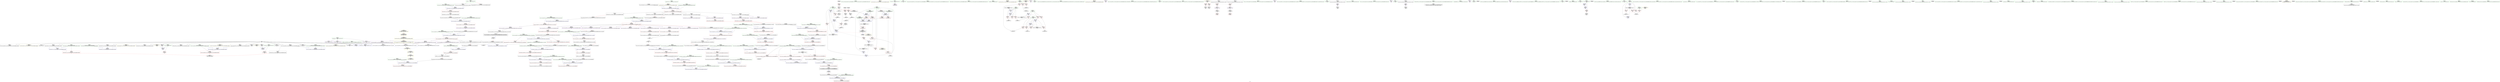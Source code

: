 digraph "SVFG" {
	label="SVFG";

	Node0x558d40fb5740 [shape=record,color=grey,label="{NodeID: 0\nNullPtr}"];
	Node0x558d40fb5740 -> Node0x558d40fd27e0[style=solid];
	Node0x558d40fb5740 -> Node0x558d40fd28e0[style=solid];
	Node0x558d40fb5740 -> Node0x558d40fd29b0[style=solid];
	Node0x558d40fb5740 -> Node0x558d40fd2a80[style=solid];
	Node0x558d40fb5740 -> Node0x558d40fd2b50[style=solid];
	Node0x558d40fb5740 -> Node0x558d40fd2c20[style=solid];
	Node0x558d40fb5740 -> Node0x558d40fd2cf0[style=solid];
	Node0x558d40fb5740 -> Node0x558d40fd2dc0[style=solid];
	Node0x558d40fb5740 -> Node0x558d40fd2e90[style=solid];
	Node0x558d40fb5740 -> Node0x558d40fd2f60[style=solid];
	Node0x558d40fb5740 -> Node0x558d40fd3030[style=solid];
	Node0x558d40fb5740 -> Node0x558d40fd3100[style=solid];
	Node0x558d40fb5740 -> Node0x558d40fd31d0[style=solid];
	Node0x558d40fb5740 -> Node0x558d40fd32a0[style=solid];
	Node0x558d40fb5740 -> Node0x558d40fdd060[style=solid];
	Node0x558d40fb5740 -> Node0x558d40fde750[style=solid];
	Node0x558d40fb5740 -> Node0x558d40fde820[style=solid];
	Node0x558d40fb5740 -> Node0x558d40fde8f0[style=solid];
	Node0x558d40fb5740 -> Node0x558d40fea910[style=solid];
	Node0x558d410015e0 [shape=record,color=yellow,style=double,label="{NodeID: 526\n9V_1 = ENCHI(MR_9V_0)\npts\{91 \}\nFun[_ZNSt6vectorINSt7__cxx1112basic_stringIcSt11char_traitsIcESaIcEEESaIS5_EED2Ev]}"];
	Node0x558d410015e0 -> Node0x558d40fdd300[style=dashed];
	Node0x558d40fdcdc0 [shape=record,color=red,label="{NodeID: 277\n652\<--649\nthis1\<--this.addr\n_ZN9__gnu_cxx13new_allocatorINSt7__cxx1112basic_stringIcSt11char_traitsIcESaIcEEEED2Ev\n}"];
	Node0x558d40fd08f0 [shape=record,color=purple,label="{NodeID: 194\n483\<--465\n_M_impl5\<--this1\n_ZNSt12_Vector_baseINSt7__cxx1112basic_stringIcSt11char_traitsIcESaIcEEESaIS5_EED2Ev\n|{<s0>39}}"];
	Node0x558d40fd08f0:s0 -> Node0x558d410222a0[style=solid,color=red];
	Node0x558d40fcd8a0 [shape=record,color=green,label="{NodeID: 111\n638\<--639\nthis.addr\<--this.addr_field_insensitive\n_ZNSaINSt7__cxx1112basic_stringIcSt11char_traitsIcESaIcEEEED2Ev\n}"];
	Node0x558d40fcd8a0 -> Node0x558d40fdccf0[style=solid];
	Node0x558d40fcd8a0 -> Node0x558d40fdfee0[style=solid];
	Node0x558d40fcb9c0 [shape=record,color=green,label="{NodeID: 28\n58\<--59\n__cxx_global_var_init.1\<--__cxx_global_var_init.1_field_insensitive\n}"];
	Node0x558d41009430 [shape=record,color=yellow,style=double,label="{NodeID: 637\n2V_2 = CSCHI(MR_2V_1)\npts\{100000 100001 100002 \}\nCS[]|{<s0>5}}"];
	Node0x558d41009430:s0 -> Node0x558d410092d0[style=dashed,color=blue];
	Node0x558d40fde4e0 [shape=record,color=blue,label="{NodeID: 305\n337\<--354\nretval\<--\n_ZSt3maxIxERKT_S2_S2_\n}"];
	Node0x558d40fde4e0 -> Node0x558d40ffcfc0[style=dashed];
	Node0x558d40fd1fb0 [shape=record,color=red,label="{NodeID: 222\n227\<--146\n\<--sum\nmain\n}"];
	Node0x558d40fd1fb0 -> Node0x558d40fea490[style=solid];
	Node0x558d40fd3ce0 [shape=record,color=black,label="{NodeID: 139\n104\<--95\n\<--this1\n_ZNSt6vectorINSt7__cxx1112basic_stringIcSt11char_traitsIcESaIcEEESaIS5_EED2Ev\n|{<s0>7}}"];
	Node0x558d40fd3ce0:s0 -> Node0x558d40d25b30[style=solid,color=red];
	Node0x558d40fce2e0 [shape=record,color=green,label="{NodeID: 56\n187\<--188\n_ZNSt7__cxx1112basic_stringIcSt11char_traitsIcESaIcEEC1Ev\<--_ZNSt7__cxx1112basic_stringIcSt11char_traitsIcESaIcEEC1Ev_field_insensitive\n}"];
	Node0x558d41021460 [shape=record,color=black,label="{NodeID: 665\n550 = PHI(528, )\n0th arg _ZSt11__addressofINSt7__cxx1112basic_stringIcSt11char_traitsIcESaIcEEEEPT_RS6_ }"];
	Node0x558d41021460 -> Node0x558d40fdf5f0[style=solid];
	Node0x558d41005d30 [shape=record,color=yellow,style=double,label="{NodeID: 582\nRETMU(7V_2)\npts\{89 \}\nFun[_ZNSt6vectorINSt7__cxx1112basic_stringIcSt11char_traitsIcESaIcEEESaIS5_EED2Ev]}"];
	Node0x558d40ffb1c0 [shape=record,color=black,label="{NodeID: 499\nMR_31V_2 = PHI(MR_31V_5, MR_31V_1, )\npts\{149 \}\n}"];
	Node0x558d40ffb1c0 -> Node0x558d40fdd7e0[style=dashed];
	Node0x558d40fdfba0 [shape=record,color=blue,label="{NodeID: 333\n601\<--596\n__n.addr\<--__n\n_ZNSt16allocator_traitsISaINSt7__cxx1112basic_stringIcSt11char_traitsIcESaIcEEEEE10deallocateERS6_PS5_m\n}"];
	Node0x558d40fdfba0 -> Node0x558d40fdca80[style=dashed];
	Node0x558d40fdb7d0 [shape=record,color=red,label="{NodeID: 250\n441\<--432\n\<--__first.addr\n_ZSt8_DestroyIPNSt7__cxx1112basic_stringIcSt11char_traitsIcESaIcEEES5_EvT_S7_RSaIT0_E\n|{<s0>37}}"];
	Node0x558d40fdb7d0:s0 -> Node0x558d410224b0[style=solid,color=red];
	Node0x558d40fd53a0 [shape=record,color=purple,label="{NodeID: 167\n42\<--4\n\<--_ZStL8__ioinit\n__cxx_global_var_init\n}"];
	Node0x558d40fcfca0 [shape=record,color=green,label="{NodeID: 84\n460\<--461\nexn.slot\<--exn.slot_field_insensitive\n_ZNSt12_Vector_baseINSt7__cxx1112basic_stringIcSt11char_traitsIcESaIcEEESaIS5_EED2Ev\n}"];
	Node0x558d40fcfca0 -> Node0x558d40fdbb10[style=solid];
	Node0x558d40fcfca0 -> Node0x558d40fdef70[style=solid];
	Node0x558d40fca480 [shape=record,color=green,label="{NodeID: 1\n7\<--1\n__dso_handle\<--dummyObj\nGlob }"];
	Node0x558d410016c0 [shape=record,color=yellow,style=double,label="{NodeID: 527\n11V_1 = ENCHI(MR_11V_0)\npts\{93 \}\nFun[_ZNSt6vectorINSt7__cxx1112basic_stringIcSt11char_traitsIcESaIcEEESaIS5_EED2Ev]}"];
	Node0x558d410016c0 -> Node0x558d40fdd3d0[style=dashed];
	Node0x558d40fdce90 [shape=record,color=blue,label="{NodeID: 278\n659\<--32\nllvm.global_ctors_0\<--\nGlob }"];
	Node0x558d40fd09c0 [shape=record,color=purple,label="{NodeID: 195\n493\<--465\n_M_impl6\<--this1\n_ZNSt12_Vector_baseINSt7__cxx1112basic_stringIcSt11char_traitsIcESaIcEEESaIS5_EED2Ev\n|{<s0>40}}"];
	Node0x558d40fd09c0:s0 -> Node0x558d410222a0[style=solid,color=red];
	Node0x558d40fcd970 [shape=record,color=green,label="{NodeID: 112\n644\<--645\n_ZN9__gnu_cxx13new_allocatorINSt7__cxx1112basic_stringIcSt11char_traitsIcESaIcEEEED2Ev\<--_ZN9__gnu_cxx13new_allocatorINSt7__cxx1112basic_stringIcSt11char_traitsIcESaIcEEEED2Ev_field_insensitive\n}"];
	Node0x558d40fcbac0 [shape=record,color=green,label="{NodeID: 29\n62\<--63\n_ZNSt6vectorINSt7__cxx1112basic_stringIcSt11char_traitsIcESaIcEEESaIS5_EEC2Ev\<--_ZNSt6vectorINSt7__cxx1112basic_stringIcSt11char_traitsIcESaIcEEESaIS5_EEC2Ev_field_insensitive\n}"];
	Node0x558d41009590 [shape=record,color=yellow,style=double,label="{NodeID: 638\n2V_2 = CSCHI(MR_2V_1)\npts\{100000 100001 100002 \}\nCS[]}"];
	Node0x558d40fde5b0 [shape=record,color=blue,label="{NodeID: 306\n372\<--371\nthis.addr\<--this\n_ZNSt12_Vector_baseINSt7__cxx1112basic_stringIcSt11char_traitsIcESaIcEEESaIS5_EEC2Ev\n}"];
	Node0x558d40fde5b0 -> Node0x558d40fdb490[style=dashed];
	Node0x558d40fd2080 [shape=record,color=red,label="{NodeID: 223\n244\<--146\n\<--sum\nmain\n}"];
	Node0x558d40fd2080 -> Node0x558d40fddcc0[style=solid];
	Node0x558d40fd3db0 [shape=record,color=black,label="{NodeID: 140\n111\<--95\n\<--this1\n_ZNSt6vectorINSt7__cxx1112basic_stringIcSt11char_traitsIcESaIcEEESaIS5_EED2Ev\n|{<s0>9}}"];
	Node0x558d40fd3db0:s0 -> Node0x558d41021980[style=solid,color=red];
	Node0x558d40fce3e0 [shape=record,color=green,label="{NodeID: 57\n190\<--191\n_ZNSirsERx\<--_ZNSirsERx_field_insensitive\n}"];
	Node0x558d410215a0 [shape=record,color=black,label="{NodeID: 666\n87 = PHI()\n0th arg _ZNSt6vectorINSt7__cxx1112basic_stringIcSt11char_traitsIcESaIcEEESaIS5_EED2Ev }"];
	Node0x558d410215a0 -> Node0x558d40fdd230[style=solid];
	Node0x558d41005e40 [shape=record,color=yellow,style=double,label="{NodeID: 583\nRETMU(9V_1)\npts\{91 \}\nFun[_ZNSt6vectorINSt7__cxx1112basic_stringIcSt11char_traitsIcESaIcEEESaIS5_EED2Ev]}"];
	Node0x558d40ffb6c0 [shape=record,color=black,label="{NodeID: 500\nMR_33V_2 = PHI(MR_33V_4, MR_33V_1, )\npts\{151 \}\n}"];
	Node0x558d40ffb6c0 -> Node0x558d40fdd8b0[style=dashed];
	Node0x558d40fdfc70 [shape=record,color=blue,label="{NodeID: 334\n618\<--615\nthis.addr\<--this\n_ZN9__gnu_cxx13new_allocatorINSt7__cxx1112basic_stringIcSt11char_traitsIcESaIcEEEE10deallocateEPS6_m\n}"];
	Node0x558d40fdfc70 -> Node0x558d40fdcb50[style=dashed];
	Node0x558d40fdb8a0 [shape=record,color=red,label="{NodeID: 251\n442\<--434\n\<--__last.addr\n_ZSt8_DestroyIPNSt7__cxx1112basic_stringIcSt11char_traitsIcESaIcEEES5_EvT_S7_RSaIT0_E\n|{<s0>37}}"];
	Node0x558d40fdb8a0:s0 -> Node0x558d410225c0[style=solid,color=red];
	Node0x558d40fd5470 [shape=record,color=purple,label="{NodeID: 168\n157\<--11\n\<--.str\nmain\n}"];
	Node0x558d40fcfd70 [shape=record,color=green,label="{NodeID: 85\n462\<--463\nehselector.slot\<--ehselector.slot_field_insensitive\n_ZNSt12_Vector_baseINSt7__cxx1112basic_stringIcSt11char_traitsIcESaIcEEESaIS5_EED2Ev\n}"];
	Node0x558d40fcfd70 -> Node0x558d40fdf040[style=solid];
	Node0x558d40fca540 [shape=record,color=green,label="{NodeID: 2\n11\<--1\n.str\<--dummyObj\nGlob }"];
	Node0x558d40fdcf60 [shape=record,color=blue,label="{NodeID: 279\n660\<--33\nllvm.global_ctors_1\<--_GLOBAL__sub_I_adarshkr532_1_0.cpp\nGlob }"];
	Node0x558d40fd0a90 [shape=record,color=purple,label="{NodeID: 196\n537\<--536\nincdec.ptr\<--\n_ZNSt12_Destroy_auxILb0EE9__destroyIPNSt7__cxx1112basic_stringIcSt11char_traitsIcESaIcEEEEEvT_S9_\n}"];
	Node0x558d40fd0a90 -> Node0x558d40fdf450[style=solid];
	Node0x558d40fcda70 [shape=record,color=green,label="{NodeID: 113\n649\<--650\nthis.addr\<--this.addr_field_insensitive\n_ZN9__gnu_cxx13new_allocatorINSt7__cxx1112basic_stringIcSt11char_traitsIcESaIcEEEED2Ev\n}"];
	Node0x558d40fcda70 -> Node0x558d40fdcdc0[style=solid];
	Node0x558d40fcda70 -> Node0x558d40fdffb0[style=solid];
	Node0x558d40fcbbc0 [shape=record,color=green,label="{NodeID: 30\n70\<--71\nthis.addr\<--this.addr_field_insensitive\n_ZNSt6vectorINSt7__cxx1112basic_stringIcSt11char_traitsIcESaIcEEESaIS5_EEC2Ev\n}"];
	Node0x558d40fcbbc0 -> Node0x558d40fd1110[style=solid];
	Node0x558d40fcbbc0 -> Node0x558d40fdd160[style=solid];
	Node0x558d40d25b30 [shape=record,color=black,label="{NodeID: 639\n448 = PHI(104, )\n0th arg _ZNSt12_Vector_baseINSt7__cxx1112basic_stringIcSt11char_traitsIcESaIcEEESaIS5_EE19_M_get_Tp_allocatorEv }"];
	Node0x558d40d25b30 -> Node0x558d40fdedd0[style=solid];
	Node0x558d40fde680 [shape=record,color=blue,label="{NodeID: 307\n395\<--394\nthis.addr\<--this\n_ZNSt12_Vector_baseINSt7__cxx1112basic_stringIcSt11char_traitsIcESaIcEEESaIS5_EE12_Vector_implC2Ev\n}"];
	Node0x558d40fde680 -> Node0x558d40fdb560[style=dashed];
	Node0x558d40fd2150 [shape=record,color=red,label="{NodeID: 224\n267\<--146\n\<--sum\nmain\n}"];
	Node0x558d40fd2150 -> Node0x558d40fe9410[style=solid];
	Node0x558d40fd3e80 [shape=record,color=black,label="{NodeID: 141\n121\<--95\n\<--this1\n_ZNSt6vectorINSt7__cxx1112basic_stringIcSt11char_traitsIcESaIcEEESaIS5_EED2Ev\n|{<s0>10}}"];
	Node0x558d40fd3e80:s0 -> Node0x558d41021980[style=solid,color=red];
	Node0x558d40fce4e0 [shape=record,color=green,label="{NodeID: 58\n201\<--202\n_ZStrsIcSt11char_traitsIcESaIcEERSt13basic_istreamIT_T0_ES7_RNSt7__cxx1112basic_stringIS4_S5_T1_EE\<--_ZStrsIcSt11char_traitsIcESaIcEERSt13basic_istreamIT_T0_ES7_RNSt7__cxx1112basic_stringIS4_S5_T1_EE_field_insensitive\n}"];
	Node0x558d41021670 [shape=record,color=black,label="{NodeID: 667\n382 = PHI(80, 124, 496, )\n0th arg __clang_call_terminate }"];
	Node0x558d41005f20 [shape=record,color=yellow,style=double,label="{NodeID: 584\nRETMU(11V_1)\npts\{93 \}\nFun[_ZNSt6vectorINSt7__cxx1112basic_stringIcSt11char_traitsIcESaIcEEESaIS5_EED2Ev]}"];
	Node0x558d40ffbbc0 [shape=record,color=black,label="{NodeID: 501\nMR_35V_2 = PHI(MR_35V_4, MR_35V_1, )\npts\{153 \}\n}"];
	Node0x558d40ffbbc0 -> Node0x558d40fddd90[style=dashed];
	Node0x558d40fdfd40 [shape=record,color=blue,label="{NodeID: 335\n620\<--616\n__p.addr\<--__p\n_ZN9__gnu_cxx13new_allocatorINSt7__cxx1112basic_stringIcSt11char_traitsIcESaIcEEEE10deallocateEPS6_m\n}"];
	Node0x558d40fdfd40 -> Node0x558d40fdcc20[style=dashed];
	Node0x558d40fdb970 [shape=record,color=red,label="{NodeID: 252\n452\<--449\nthis1\<--this.addr\n_ZNSt12_Vector_baseINSt7__cxx1112basic_stringIcSt11char_traitsIcESaIcEEESaIS5_EE19_M_get_Tp_allocatorEv\n}"];
	Node0x558d40fdb970 -> Node0x558d40fd6470[style=solid];
	Node0x558d40fd5540 [shape=record,color=purple,label="{NodeID: 169\n158\<--13\n\<--.str.2\nmain\n}"];
	Node0x558d40fcfe40 [shape=record,color=green,label="{NodeID: 86\n481\<--482\n_ZNSt12_Vector_baseINSt7__cxx1112basic_stringIcSt11char_traitsIcESaIcEEESaIS5_EE13_M_deallocateEPS5_m\<--_ZNSt12_Vector_baseINSt7__cxx1112basic_stringIcSt11char_traitsIcESaIcEEESaIS5_EE13_M_deallocateEPS5_m_field_insensitive\n}"];
	Node0x558d40fca600 [shape=record,color=green,label="{NodeID: 3\n13\<--1\n.str.2\<--dummyObj\nGlob }"];
	Node0x558d410018b0 [shape=record,color=yellow,style=double,label="{NodeID: 529\n72V_1 = ENCHI(MR_72V_0)\npts\{461 \}\nFun[_ZNSt12_Vector_baseINSt7__cxx1112basic_stringIcSt11char_traitsIcESaIcEEESaIS5_EED2Ev]}"];
	Node0x558d410018b0 -> Node0x558d40fdef70[style=dashed];
	Node0x558d40fdd060 [shape=record,color=blue, style = dotted,label="{NodeID: 280\n661\<--3\nllvm.global_ctors_2\<--dummyVal\nGlob }"];
	Node0x558d40fd0b60 [shape=record,color=purple,label="{NodeID: 197\n573\<--569\n_M_impl\<--this1\n_ZNSt12_Vector_baseINSt7__cxx1112basic_stringIcSt11char_traitsIcESaIcEEESaIS5_EE13_M_deallocateEPS5_m\n}"];
	Node0x558d40fd0b60 -> Node0x558d40fd4f90[style=solid];
	Node0x558d40fcdb40 [shape=record,color=green,label="{NodeID: 114\n33\<--654\n_GLOBAL__sub_I_adarshkr532_1_0.cpp\<--_GLOBAL__sub_I_adarshkr532_1_0.cpp_field_insensitive\n}"];
	Node0x558d40fcdb40 -> Node0x558d40fdcf60[style=solid];
	Node0x558d40fcbc90 [shape=record,color=green,label="{NodeID: 31\n76\<--77\n_ZNSt12_Vector_baseINSt7__cxx1112basic_stringIcSt11char_traitsIcESaIcEEESaIS5_EEC2Ev\<--_ZNSt12_Vector_baseINSt7__cxx1112basic_stringIcSt11char_traitsIcESaIcEEESaIS5_EEC2Ev_field_insensitive\n}"];
	Node0x558d40d2bf80 [shape=record,color=black,label="{NodeID: 640\n336 = PHI(148, )\n1st arg _ZSt3maxIxERKT_S2_S2_ }"];
	Node0x558d40d2bf80 -> Node0x558d40fde340[style=solid];
	Node0x558d40fde750 [shape=record,color=blue, style = dotted,label="{NodeID: 308\n403\<--3\n_M_start\<--dummyVal\n_ZNSt12_Vector_baseINSt7__cxx1112basic_stringIcSt11char_traitsIcESaIcEEESaIS5_EE12_Vector_implC2Ev\n|{<s0>32}}"];
	Node0x558d40fde750:s0 -> Node0x558d41009430[style=dashed,color=blue];
	Node0x558d40fd2220 [shape=record,color=red,label="{NodeID: 225\n290\<--148\n\<--mx\nmain\n}"];
	Node0x558d40fd3f50 [shape=record,color=black,label="{NodeID: 142\n159\<--156\ncall\<--\nmain\n}"];
	Node0x558d40fce5e0 [shape=record,color=green,label="{NodeID: 59\n220\<--221\n_ZNSt7__cxx1112basic_stringIcSt11char_traitsIcESaIcEEixEm\<--_ZNSt7__cxx1112basic_stringIcSt11char_traitsIcESaIcEEixEm_field_insensitive\n}"];
	Node0x558d41021980 [shape=record,color=black,label="{NodeID: 668\n457 = PHI(111, 121, )\n0th arg _ZNSt12_Vector_baseINSt7__cxx1112basic_stringIcSt11char_traitsIcESaIcEEESaIS5_EED2Ev }"];
	Node0x558d41021980 -> Node0x558d40fdeea0[style=solid];
	Node0x558d40fdfe10 [shape=record,color=blue,label="{NodeID: 336\n622\<--617\n.addr\<--\n_ZN9__gnu_cxx13new_allocatorINSt7__cxx1112basic_stringIcSt11char_traitsIcESaIcEEEE10deallocateEPS6_m\n}"];
	Node0x558d40fdba40 [shape=record,color=red,label="{NodeID: 253\n465\<--458\nthis1\<--this.addr\n_ZNSt12_Vector_baseINSt7__cxx1112basic_stringIcSt11char_traitsIcESaIcEEESaIS5_EED2Ev\n|{|<s8>38}}"];
	Node0x558d40fdba40 -> Node0x558d40fd6540[style=solid];
	Node0x558d40fdba40 -> Node0x558d40fd6610[style=solid];
	Node0x558d40fdba40 -> Node0x558d40fd66e0[style=solid];
	Node0x558d40fdba40 -> Node0x558d40fd67b0[style=solid];
	Node0x558d40fdba40 -> Node0x558d40fd0750[style=solid];
	Node0x558d40fdba40 -> Node0x558d40fd0820[style=solid];
	Node0x558d40fdba40 -> Node0x558d40fd08f0[style=solid];
	Node0x558d40fdba40 -> Node0x558d40fd09c0[style=solid];
	Node0x558d40fdba40:s8 -> Node0x558d41022a60[style=solid,color=red];
	Node0x558d40fd5610 [shape=record,color=purple,label="{NodeID: 170\n163\<--16\n\<--.str.3\nmain\n}"];
	Node0x558d40fcff40 [shape=record,color=green,label="{NodeID: 87\n485\<--486\n_ZNSt12_Vector_baseINSt7__cxx1112basic_stringIcSt11char_traitsIcESaIcEEESaIS5_EE12_Vector_implD2Ev\<--_ZNSt12_Vector_baseINSt7__cxx1112basic_stringIcSt11char_traitsIcESaIcEEESaIS5_EE12_Vector_implD2Ev_field_insensitive\n}"];
	Node0x558d40fca6c0 [shape=record,color=green,label="{NodeID: 4\n15\<--1\nstdin\<--dummyObj\nGlob }"];
	Node0x558d41001990 [shape=record,color=yellow,style=double,label="{NodeID: 530\n74V_1 = ENCHI(MR_74V_0)\npts\{463 \}\nFun[_ZNSt12_Vector_baseINSt7__cxx1112basic_stringIcSt11char_traitsIcESaIcEEESaIS5_EED2Ev]}"];
	Node0x558d41001990 -> Node0x558d40fdf040[style=dashed];
	Node0x558d40fdd160 [shape=record,color=blue,label="{NodeID: 281\n70\<--69\nthis.addr\<--this\n_ZNSt6vectorINSt7__cxx1112basic_stringIcSt11char_traitsIcESaIcEEESaIS5_EEC2Ev\n}"];
	Node0x558d40fdd160 -> Node0x558d40fd1110[style=dashed];
	Node0x558d40fd0c30 [shape=record,color=purple,label="{NodeID: 198\n174\<--22\nadd.ptr\<--\nmain\n}"];
	Node0x558d40fd0c30 -> Node0x558d40fd41c0[style=solid];
	Node0x558d40fd27e0 [shape=record,color=black,label="{NodeID: 115\n2\<--3\ndummyVal\<--dummyVal\n}"];
	Node0x558d40fcbd90 [shape=record,color=green,label="{NodeID: 32\n82\<--83\n__clang_call_terminate\<--__clang_call_terminate_field_insensitive\n}"];
	Node0x558d4101eb70 [shape=record,color=black,label="{NodeID: 641\n648 = PHI(642, )\n0th arg _ZN9__gnu_cxx13new_allocatorINSt7__cxx1112basic_stringIcSt11char_traitsIcESaIcEEEED2Ev }"];
	Node0x558d4101eb70 -> Node0x558d40fdffb0[style=solid];
	Node0x558d40fde820 [shape=record,color=blue, style = dotted,label="{NodeID: 309\n405\<--3\n_M_finish\<--dummyVal\n_ZNSt12_Vector_baseINSt7__cxx1112basic_stringIcSt11char_traitsIcESaIcEEESaIS5_EE12_Vector_implC2Ev\n|{<s0>32}}"];
	Node0x558d40fde820:s0 -> Node0x558d41009430[style=dashed,color=blue];
	Node0x558d40fd22f0 [shape=record,color=red,label="{NodeID: 226\n214\<--150\n\<--i\nmain\n}"];
	Node0x558d40fd22f0 -> Node0x558d40feac10[style=solid];
	Node0x558d40fd4020 [shape=record,color=black,label="{NodeID: 143\n165\<--162\ncall1\<--\nmain\n}"];
	Node0x558d40fce6e0 [shape=record,color=green,label="{NodeID: 60\n241\<--242\n_ZNSt7__cxx1112basic_stringIcSt11char_traitsIcESaIcEED1Ev\<--_ZNSt7__cxx1112basic_stringIcSt11char_traitsIcESaIcEED1Ev_field_insensitive\n}"];
	Node0x558d41021ad0 [shape=record,color=black,label="{NodeID: 669\n594 = PHI(574, )\n0th arg _ZNSt16allocator_traitsISaINSt7__cxx1112basic_stringIcSt11char_traitsIcESaIcEEEEE10deallocateERS6_PS5_m }"];
	Node0x558d41021ad0 -> Node0x558d40fdfa00[style=solid];
	Node0x558d40ffc5c0 [shape=record,color=black,label="{NodeID: 503\nMR_31V_5 = PHI(MR_31V_6, MR_31V_4, )\npts\{149 \}\n|{|<s4>25}}"];
	Node0x558d40ffc5c0 -> Node0x558d40fd2220[style=dashed];
	Node0x558d40ffc5c0 -> Node0x558d40fdae10[style=dashed];
	Node0x558d40ffc5c0 -> Node0x558d40fddf30[style=dashed];
	Node0x558d40ffc5c0 -> Node0x558d40ffb1c0[style=dashed];
	Node0x558d40ffc5c0:s4 -> Node0x558d41000df0[style=dashed,color=red];
	Node0x558d40fdfee0 [shape=record,color=blue,label="{NodeID: 337\n638\<--637\nthis.addr\<--this\n_ZNSaINSt7__cxx1112basic_stringIcSt11char_traitsIcESaIcEEEED2Ev\n}"];
	Node0x558d40fdfee0 -> Node0x558d40fdccf0[style=dashed];
	Node0x558d40fdbb10 [shape=record,color=red,label="{NodeID: 254\n496\<--460\nexn\<--exn.slot\n_ZNSt12_Vector_baseINSt7__cxx1112basic_stringIcSt11char_traitsIcESaIcEEESaIS5_EED2Ev\n|{<s0>41}}"];
	Node0x558d40fdbb10:s0 -> Node0x558d41021670[style=solid,color=red];
	Node0x558d40fd56e0 [shape=record,color=purple,label="{NodeID: 171\n164\<--18\n\<--.str.4\nmain\n}"];
	Node0x558d40fd0040 [shape=record,color=green,label="{NodeID: 88\n502\<--503\n__first.addr\<--__first.addr_field_insensitive\n_ZSt8_DestroyIPNSt7__cxx1112basic_stringIcSt11char_traitsIcESaIcEEEEvT_S7_\n}"];
	Node0x558d40fd0040 -> Node0x558d40fdbe50[style=solid];
	Node0x558d40fd0040 -> Node0x558d40fdf110[style=solid];
	Node0x558d40fca780 [shape=record,color=green,label="{NodeID: 5\n16\<--1\n.str.3\<--dummyObj\nGlob }"];
	Node0x558d40fdd230 [shape=record,color=blue,label="{NodeID: 282\n88\<--87\nthis.addr\<--this\n_ZNSt6vectorINSt7__cxx1112basic_stringIcSt11char_traitsIcESaIcEEESaIS5_EED2Ev\n}"];
	Node0x558d40fdd230 -> Node0x558d40fd11e0[style=dashed];
	Node0x558d40fd0d00 [shape=record,color=purple,label="{NodeID: 199\n183\<--25\nadd.ptr7\<--\nmain\n}"];
	Node0x558d40fd0d00 -> Node0x558d40fd4360[style=solid];
	Node0x558d40fd28e0 [shape=record,color=black,label="{NodeID: 116\n79\<--3\n\<--dummyVal\n_ZNSt6vectorINSt7__cxx1112basic_stringIcSt11char_traitsIcESaIcEEESaIS5_EEC2Ev\n}"];
	Node0x558d40fcbe90 [shape=record,color=green,label="{NodeID: 33\n66\<--85\n_ZNSt6vectorINSt7__cxx1112basic_stringIcSt11char_traitsIcESaIcEEESaIS5_EED2Ev\<--_ZNSt6vectorINSt7__cxx1112basic_stringIcSt11char_traitsIcESaIcEEESaIS5_EED2Ev_field_insensitive\n}"];
	Node0x558d40fcbe90 -> Node0x558d40fd3970[style=solid];
	Node0x558d4101ecb0 [shape=record,color=black,label="{NodeID: 642\n335 = PHI(146, )\n0th arg _ZSt3maxIxERKT_S2_S2_ }"];
	Node0x558d4101ecb0 -> Node0x558d40fde270[style=solid];
	Node0x558d40fe9110 [shape=record,color=grey,label="{NodeID: 476\n478 = Binary(477, 479, )\n|{<s0>38}}"];
	Node0x558d40fe9110:s0 -> Node0x558d41022ce0[style=solid,color=red];
	Node0x558d40fde8f0 [shape=record,color=blue, style = dotted,label="{NodeID: 310\n407\<--3\n_M_end_of_storage\<--dummyVal\n_ZNSt12_Vector_baseINSt7__cxx1112basic_stringIcSt11char_traitsIcESaIcEEESaIS5_EE12_Vector_implC2Ev\n|{<s0>32}}"];
	Node0x558d40fde8f0:s0 -> Node0x558d41009430[style=dashed,color=blue];
	Node0x558d40fd23c0 [shape=record,color=red,label="{NodeID: 227\n218\<--150\n\<--i\nmain\n}"];
	Node0x558d40fd40f0 [shape=record,color=black,label="{NodeID: 144\n172\<--171\n\<--vbase.offset.ptr\nmain\n}"];
	Node0x558d40fd40f0 -> Node0x558d40fdaa00[style=solid];
	Node0x558d40fce7e0 [shape=record,color=green,label="{NodeID: 61\n271\<--272\n_ZSt3maxIxERKT_S2_S2_\<--_ZSt3maxIxERKT_S2_S2__field_insensitive\n}"];
	Node0x558d41021be0 [shape=record,color=black,label="{NodeID: 670\n595 = PHI(575, )\n1st arg _ZNSt16allocator_traitsISaINSt7__cxx1112basic_stringIcSt11char_traitsIcESaIcEEEEE10deallocateERS6_PS5_m }"];
	Node0x558d41021be0 -> Node0x558d40fdfad0[style=solid];
	Node0x558d40fdffb0 [shape=record,color=blue,label="{NodeID: 338\n649\<--648\nthis.addr\<--this\n_ZN9__gnu_cxx13new_allocatorINSt7__cxx1112basic_stringIcSt11char_traitsIcESaIcEEEED2Ev\n}"];
	Node0x558d40fdffb0 -> Node0x558d40fdcdc0[style=dashed];
	Node0x558d40fdbbe0 [shape=record,color=red,label="{NodeID: 255\n468\<--467\n\<--_M_start\n_ZNSt12_Vector_baseINSt7__cxx1112basic_stringIcSt11char_traitsIcESaIcEEESaIS5_EED2Ev\n|{<s0>38}}"];
	Node0x558d40fdbbe0:s0 -> Node0x558d41022ba0[style=solid,color=red];
	Node0x558d40fd57b0 [shape=record,color=purple,label="{NodeID: 172\n280\<--27\n\<--.str.5\nmain\n}"];
	Node0x558d40fd0110 [shape=record,color=green,label="{NodeID: 89\n504\<--505\n__last.addr\<--__last.addr_field_insensitive\n_ZSt8_DestroyIPNSt7__cxx1112basic_stringIcSt11char_traitsIcESaIcEEEEvT_S7_\n}"];
	Node0x558d40fd0110 -> Node0x558d40fdbf20[style=solid];
	Node0x558d40fd0110 -> Node0x558d40fdf1e0[style=solid];
	Node0x558d40fca840 [shape=record,color=green,label="{NodeID: 6\n18\<--1\n.str.4\<--dummyObj\nGlob }"];
	Node0x558d40fdd300 [shape=record,color=blue,label="{NodeID: 283\n90\<--117\nexn.slot\<--\n_ZNSt6vectorINSt7__cxx1112basic_stringIcSt11char_traitsIcESaIcEEESaIS5_EED2Ev\n}"];
	Node0x558d40fdd300 -> Node0x558d40fd12b0[style=dashed];
	Node0x558d40fd0dd0 [shape=record,color=red,label="{NodeID: 200\n156\<--15\n\<--stdin\nmain\n}"];
	Node0x558d40fd0dd0 -> Node0x558d40fd3f50[style=solid];
	Node0x558d40fd29b0 [shape=record,color=black,label="{NodeID: 117\n80\<--3\n\<--dummyVal\n_ZNSt6vectorINSt7__cxx1112basic_stringIcSt11char_traitsIcESaIcEEESaIS5_EEC2Ev\n|{<s0>6}}"];
	Node0x558d40fd29b0:s0 -> Node0x558d41021670[style=solid,color=red];
	Node0x558d40fcbf90 [shape=record,color=green,label="{NodeID: 34\n88\<--89\nthis.addr\<--this.addr_field_insensitive\n_ZNSt6vectorINSt7__cxx1112basic_stringIcSt11char_traitsIcESaIcEEESaIS5_EED2Ev\n}"];
	Node0x558d40fcbf90 -> Node0x558d40fd11e0[style=solid];
	Node0x558d40fcbf90 -> Node0x558d40fdd230[style=solid];
	Node0x558d4101f3c0 [shape=record,color=black,label="{NodeID: 643\n189 = PHI()\n}"];
	Node0x558d40fe9290 [shape=record,color=grey,label="{NodeID: 477\n477 = Binary(475, 476, )\n}"];
	Node0x558d40fe9290 -> Node0x558d40fe9110[style=solid];
	Node0x558d40fde9c0 [shape=record,color=blue,label="{NodeID: 311\n412\<--411\nthis.addr\<--this\n_ZNSaINSt7__cxx1112basic_stringIcSt11char_traitsIcESaIcEEEEC2Ev\n}"];
	Node0x558d40fde9c0 -> Node0x558d40fdb630[style=dashed];
	Node0x558d40fd2490 [shape=record,color=red,label="{NodeID: 228\n231\<--150\n\<--i\nmain\n}"];
	Node0x558d40fd2490 -> Node0x558d40fea310[style=solid];
	Node0x558d40fd41c0 [shape=record,color=black,label="{NodeID: 145\n175\<--174\n\<--add.ptr\nmain\n}"];
	Node0x558d40fce8e0 [shape=record,color=green,label="{NodeID: 62\n282\<--283\n_ZStlsISt11char_traitsIcEERSt13basic_ostreamIcT_ES5_PKc\<--_ZStlsISt11char_traitsIcEERSt13basic_ostreamIcT_ES5_PKc_field_insensitive\n}"];
	Node0x558d41021cf0 [shape=record,color=black,label="{NodeID: 671\n596 = PHI(576, )\n2nd arg _ZNSt16allocator_traitsISaINSt7__cxx1112basic_stringIcSt11char_traitsIcESaIcEEEEE10deallocateERS6_PS5_m }"];
	Node0x558d41021cf0 -> Node0x558d40fdfba0[style=solid];
	Node0x558d40ffcfc0 [shape=record,color=black,label="{NodeID: 505\nMR_39V_3 = PHI(MR_39V_4, MR_39V_2, )\npts\{338 \}\n}"];
	Node0x558d40ffcfc0 -> Node0x558d40fdaee0[style=dashed];
	Node0x558d40fdbcb0 [shape=record,color=red,label="{NodeID: 256\n471\<--470\n\<--_M_end_of_storage\n_ZNSt12_Vector_baseINSt7__cxx1112basic_stringIcSt11char_traitsIcESaIcEEESaIS5_EED2Ev\n}"];
	Node0x558d40fdbcb0 -> Node0x558d40fd4d20[style=solid];
	Node0x558d40fd5880 [shape=record,color=purple,label="{NodeID: 173\n288\<--29\n\<--.str.6\nmain\n}"];
	Node0x558d40fd01e0 [shape=record,color=green,label="{NodeID: 90\n511\<--512\n_ZNSt12_Destroy_auxILb0EE9__destroyIPNSt7__cxx1112basic_stringIcSt11char_traitsIcESaIcEEEEEvT_S9_\<--_ZNSt12_Destroy_auxILb0EE9__destroyIPNSt7__cxx1112basic_stringIcSt11char_traitsIcESaIcEEEEEvT_S9__field_insensitive\n}"];
	Node0x558d40fca900 [shape=record,color=green,label="{NodeID: 7\n20\<--1\nstdout\<--dummyObj\nGlob }"];
	Node0x558d40fdd3d0 [shape=record,color=blue,label="{NodeID: 284\n92\<--119\nehselector.slot\<--\n_ZNSt6vectorINSt7__cxx1112basic_stringIcSt11char_traitsIcESaIcEEESaIS5_EED2Ev\n}"];
	Node0x558d40fd0ea0 [shape=record,color=red,label="{NodeID: 201\n162\<--20\n\<--stdout\nmain\n}"];
	Node0x558d40fd0ea0 -> Node0x558d40fd4020[style=solid];
	Node0x558d40fd2a80 [shape=record,color=black,label="{NodeID: 118\n116\<--3\n\<--dummyVal\n_ZNSt6vectorINSt7__cxx1112basic_stringIcSt11char_traitsIcESaIcEEESaIS5_EED2Ev\n}"];
	Node0x558d40fcc060 [shape=record,color=green,label="{NodeID: 35\n90\<--91\nexn.slot\<--exn.slot_field_insensitive\n_ZNSt6vectorINSt7__cxx1112basic_stringIcSt11char_traitsIcESaIcEEESaIS5_EED2Ev\n}"];
	Node0x558d40fcc060 -> Node0x558d40fd12b0[style=solid];
	Node0x558d40fcc060 -> Node0x558d40fdd300[style=solid];
	Node0x558d4101f4c0 [shape=record,color=black,label="{NodeID: 644\n166 = PHI()\n}"];
	Node0x558d40fe9410 [shape=record,color=grey,label="{NodeID: 478\n268 = Binary(267, 266, )\n}"];
	Node0x558d40fe9410 -> Node0x558d40fdde60[style=solid];
	Node0x558d40fdea90 [shape=record,color=blue,label="{NodeID: 312\n423\<--422\nthis.addr\<--this\n_ZN9__gnu_cxx13new_allocatorINSt7__cxx1112basic_stringIcSt11char_traitsIcESaIcEEEEC2Ev\n}"];
	Node0x558d40fdea90 -> Node0x558d40fdb700[style=dashed];
	Node0x558d40fd2560 [shape=record,color=red,label="{NodeID: 229\n249\<--152\n\<--i21\nmain\n}"];
	Node0x558d40fd2560 -> Node0x558d40fea610[style=solid];
	Node0x558d40fd4290 [shape=record,color=black,label="{NodeID: 146\n181\<--180\n\<--vbase.offset.ptr5\nmain\n}"];
	Node0x558d40fd4290 -> Node0x558d40fdaad0[style=solid];
	Node0x558d40fce9e0 [shape=record,color=green,label="{NodeID: 63\n286\<--287\n_ZNSolsEx\<--_ZNSolsEx_field_insensitive\n}"];
	Node0x558d41021e00 [shape=record,color=black,label="{NodeID: 672\n542 = PHI(529, )\n0th arg _ZSt8_DestroyINSt7__cxx1112basic_stringIcSt11char_traitsIcESaIcEEEEvPT_ }"];
	Node0x558d41021e00 -> Node0x558d40fdf520[style=solid];
	Node0x558d40ffd4c0 [shape=record,color=black,label="{NodeID: 506\nMR_80V_3 = PHI(MR_80V_4, MR_80V_2, )\npts\{518 \}\n}"];
	Node0x558d40ffd4c0 -> Node0x558d40fdbff0[style=dashed];
	Node0x558d40ffd4c0 -> Node0x558d40fdc0c0[style=dashed];
	Node0x558d40ffd4c0 -> Node0x558d40fdc190[style=dashed];
	Node0x558d40ffd4c0 -> Node0x558d40fdf450[style=dashed];
	Node0x558d40fdbd80 [shape=record,color=red,label="{NodeID: 257\n474\<--473\n\<--_M_start4\n_ZNSt12_Vector_baseINSt7__cxx1112basic_stringIcSt11char_traitsIcESaIcEEESaIS5_EED2Ev\n}"];
	Node0x558d40fdbd80 -> Node0x558d40fd4df0[style=solid];
	Node0x558d40fd5950 [shape=record,color=purple,label="{NodeID: 174\n659\<--31\nllvm.global_ctors_0\<--llvm.global_ctors\nGlob }"];
	Node0x558d40fd5950 -> Node0x558d40fdce90[style=solid];
	Node0x558d40fd02e0 [shape=record,color=green,label="{NodeID: 91\n517\<--518\n__first.addr\<--__first.addr_field_insensitive\n_ZNSt12_Destroy_auxILb0EE9__destroyIPNSt7__cxx1112basic_stringIcSt11char_traitsIcESaIcEEEEEvT_S9_\n}"];
	Node0x558d40fd02e0 -> Node0x558d40fdbff0[style=solid];
	Node0x558d40fd02e0 -> Node0x558d40fdc0c0[style=solid];
	Node0x558d40fd02e0 -> Node0x558d40fdc190[style=solid];
	Node0x558d40fd02e0 -> Node0x558d40fdf2b0[style=solid];
	Node0x558d40fd02e0 -> Node0x558d40fdf450[style=solid];
	Node0x558d40fca9c0 [shape=record,color=green,label="{NodeID: 8\n21\<--1\n_ZSt3cin\<--dummyObj\nGlob }"];
	Node0x558d40fdd4a0 [shape=record,color=blue,label="{NodeID: 285\n130\<--155\nretval\<--\nmain\n}"];
	Node0x558d40fdd4a0 -> Node0x558d40fde1a0[style=dashed];
	Node0x558d40fd0f70 [shape=record,color=red,label="{NodeID: 202\n170\<--23\nvtable\<--\nmain\n}"];
	Node0x558d40fd0f70 -> Node0x558d40fd5f90[style=solid];
	Node0x558d40fd2b50 [shape=record,color=black,label="{NodeID: 119\n117\<--3\n\<--dummyVal\n_ZNSt6vectorINSt7__cxx1112basic_stringIcSt11char_traitsIcESaIcEEESaIS5_EED2Ev\n}"];
	Node0x558d40fd2b50 -> Node0x558d40fdd300[style=solid];
	Node0x558d40fcc130 [shape=record,color=green,label="{NodeID: 36\n92\<--93\nehselector.slot\<--ehselector.slot_field_insensitive\n_ZNSt6vectorINSt7__cxx1112basic_stringIcSt11char_traitsIcESaIcEEESaIS5_EED2Ev\n}"];
	Node0x558d40fcc130 -> Node0x558d40fdd3d0[style=solid];
	Node0x558d4101f5c0 [shape=record,color=black,label="{NodeID: 645\n200 = PHI()\n}"];
	Node0x558d40fe9590 [shape=record,color=grey,label="{NodeID: 479\n265 = Binary(257, 264, )\n}"];
	Node0x558d40fe9590 -> Node0x558d40fd4770[style=solid];
	Node0x558d40fdeb60 [shape=record,color=blue,label="{NodeID: 313\n432\<--429\n__first.addr\<--__first\n_ZSt8_DestroyIPNSt7__cxx1112basic_stringIcSt11char_traitsIcESaIcEEES5_EvT_S7_RSaIT0_E\n}"];
	Node0x558d40fdeb60 -> Node0x558d40fdb7d0[style=dashed];
	Node0x558d40fd2630 [shape=record,color=red,label="{NodeID: 230\n253\<--152\n\<--i21\nmain\n}"];
	Node0x558d40fd4360 [shape=record,color=black,label="{NodeID: 147\n184\<--183\n\<--add.ptr7\nmain\n}"];
	Node0x558d40fceae0 [shape=record,color=green,label="{NodeID: 64\n294\<--295\n_ZStlsISt11char_traitsIcEERSt13basic_ostreamIcT_ES5_c\<--_ZStlsISt11char_traitsIcEERSt13basic_ostreamIcT_ES5_c_field_insensitive\n}"];
	Node0x558d41021f10 [shape=record,color=black,label="{NodeID: 673\n411 = PHI(399, )\n0th arg _ZNSaINSt7__cxx1112basic_stringIcSt11char_traitsIcESaIcEEEEC2Ev }"];
	Node0x558d41021f10 -> Node0x558d40fde9c0[style=solid];
	Node0x558d40fdbe50 [shape=record,color=red,label="{NodeID: 258\n508\<--502\n\<--__first.addr\n_ZSt8_DestroyIPNSt7__cxx1112basic_stringIcSt11char_traitsIcESaIcEEEEvT_S7_\n|{<s0>42}}"];
	Node0x558d40fdbe50:s0 -> Node0x558d410211e0[style=solid,color=red];
	Node0x558d40fd5a50 [shape=record,color=purple,label="{NodeID: 175\n660\<--31\nllvm.global_ctors_1\<--llvm.global_ctors\nGlob }"];
	Node0x558d40fd5a50 -> Node0x558d40fdcf60[style=solid];
	Node0x558d40fd03b0 [shape=record,color=green,label="{NodeID: 92\n519\<--520\n__last.addr\<--__last.addr_field_insensitive\n_ZNSt12_Destroy_auxILb0EE9__destroyIPNSt7__cxx1112basic_stringIcSt11char_traitsIcESaIcEEEEEvT_S9_\n}"];
	Node0x558d40fd03b0 -> Node0x558d40fdc260[style=solid];
	Node0x558d40fd03b0 -> Node0x558d40fdf380[style=solid];
	Node0x558d40fcaa80 [shape=record,color=green,label="{NodeID: 9\n24\<--1\n_ZSt4cout\<--dummyObj\nGlob }"];
	Node0x558d40fdd570 [shape=record,color=blue,label="{NodeID: 286\n142\<--193\nz\<--\nmain\n}"];
	Node0x558d40fdd570 -> Node0x558d40ffa6d0[style=dashed];
	Node0x558d40fd1040 [shape=record,color=red,label="{NodeID: 203\n179\<--26\nvtable4\<--\nmain\n}"];
	Node0x558d40fd1040 -> Node0x558d40fd6060[style=solid];
	Node0x558d40fd2c20 [shape=record,color=black,label="{NodeID: 120\n119\<--3\n\<--dummyVal\n_ZNSt6vectorINSt7__cxx1112basic_stringIcSt11char_traitsIcESaIcEEESaIS5_EED2Ev\n}"];
	Node0x558d40fd2c20 -> Node0x558d40fdd3d0[style=solid];
	Node0x558d40fcc200 [shape=record,color=green,label="{NodeID: 37\n106\<--107\n_ZNSt12_Vector_baseINSt7__cxx1112basic_stringIcSt11char_traitsIcESaIcEEESaIS5_EE19_M_get_Tp_allocatorEv\<--_ZNSt12_Vector_baseINSt7__cxx1112basic_stringIcSt11char_traitsIcESaIcEEESaIS5_EE19_M_get_Tp_allocatorEv_field_insensitive\n}"];
	Node0x558d4101f6c0 [shape=record,color=black,label="{NodeID: 646\n219 = PHI()\n}"];
	Node0x558d4101f6c0 -> Node0x558d40fdaba0[style=solid];
	Node0x558d40fe9710 [shape=record,color=grey,label="{NodeID: 480\n264 = Binary(263, 225, )\n}"];
	Node0x558d40fe9710 -> Node0x558d40fe9590[style=solid];
	Node0x558d40fdec30 [shape=record,color=blue,label="{NodeID: 314\n434\<--430\n__last.addr\<--__last\n_ZSt8_DestroyIPNSt7__cxx1112basic_stringIcSt11char_traitsIcESaIcEEES5_EvT_S7_RSaIT0_E\n}"];
	Node0x558d40fdec30 -> Node0x558d40fdb8a0[style=dashed];
	Node0x558d40fda8a0 [shape=record,color=red,label="{NodeID: 231\n258\<--152\n\<--i21\nmain\n}"];
	Node0x558d40fda8a0 -> Node0x558d40fe9b90[style=solid];
	Node0x558d40fd4430 [shape=record,color=black,label="{NodeID: 148\n223\<--222\nconv\<--\nmain\n}"];
	Node0x558d40fd4430 -> Node0x558d40fea190[style=solid];
	Node0x558d40fcebe0 [shape=record,color=green,label="{NodeID: 65\n324\<--325\n__gxx_personality_v0\<--__gxx_personality_v0_field_insensitive\n}"];
	Node0x558d41022020 [shape=record,color=black,label="{NodeID: 674\n637 = PHI(588, )\n0th arg _ZNSaINSt7__cxx1112basic_stringIcSt11char_traitsIcESaIcEEEED2Ev }"];
	Node0x558d41022020 -> Node0x558d40fdfee0[style=solid];
	Node0x558d40fdbf20 [shape=record,color=red,label="{NodeID: 259\n509\<--504\n\<--__last.addr\n_ZSt8_DestroyIPNSt7__cxx1112basic_stringIcSt11char_traitsIcESaIcEEEEvT_S7_\n|{<s0>42}}"];
	Node0x558d40fdbf20:s0 -> Node0x558d41021320[style=solid,color=red];
	Node0x558d40fd5b50 [shape=record,color=purple,label="{NodeID: 176\n661\<--31\nllvm.global_ctors_2\<--llvm.global_ctors\nGlob }"];
	Node0x558d40fd5b50 -> Node0x558d40fdd060[style=solid];
	Node0x558d40fd0480 [shape=record,color=green,label="{NodeID: 93\n530\<--531\n_ZSt11__addressofINSt7__cxx1112basic_stringIcSt11char_traitsIcESaIcEEEEPT_RS6_\<--_ZSt11__addressofINSt7__cxx1112basic_stringIcSt11char_traitsIcESaIcEEEEPT_RS6__field_insensitive\n}"];
	Node0x558d40fcab40 [shape=record,color=green,label="{NodeID: 10\n27\<--1\n.str.5\<--dummyObj\nGlob }"];
	Node0x558d40fdd640 [shape=record,color=blue,label="{NodeID: 287\n144\<--207\nx\<--sub\nmain\n}"];
	Node0x558d40fdd640 -> Node0x558d40fd1d40[style=dashed];
	Node0x558d40fdd640 -> Node0x558d40fd1e10[style=dashed];
	Node0x558d40fdd640 -> Node0x558d40fd1ee0[style=dashed];
	Node0x558d40fdd640 -> Node0x558d40ffa7c0[style=dashed];
	Node0x558d40fd1110 [shape=record,color=red,label="{NodeID: 204\n73\<--70\nthis1\<--this.addr\n_ZNSt6vectorINSt7__cxx1112basic_stringIcSt11char_traitsIcESaIcEEESaIS5_EEC2Ev\n}"];
	Node0x558d40fd1110 -> Node0x558d40fd3a70[style=solid];
	Node0x558d40fd2cf0 [shape=record,color=black,label="{NodeID: 121\n235\<--3\n\<--dummyVal\nmain\n}"];
	Node0x558d40fcc300 [shape=record,color=green,label="{NodeID: 38\n109\<--110\n_ZSt8_DestroyIPNSt7__cxx1112basic_stringIcSt11char_traitsIcESaIcEEES5_EvT_S7_RSaIT0_E\<--_ZSt8_DestroyIPNSt7__cxx1112basic_stringIcSt11char_traitsIcESaIcEEES5_EvT_S7_RSaIT0_E_field_insensitive\n}"];
	Node0x558d41020030 [shape=record,color=black,label="{NodeID: 647\n43 = PHI()\n}"];
	Node0x558d40fe9890 [shape=record,color=grey,label="{NodeID: 481\n277 = Binary(276, 193, )\n}"];
	Node0x558d40fe9890 -> Node0x558d40fde000[style=solid];
	Node0x558d40fded00 [shape=record,color=blue,label="{NodeID: 315\n436\<--431\n.addr\<--\n_ZSt8_DestroyIPNSt7__cxx1112basic_stringIcSt11char_traitsIcESaIcEEES5_EvT_S7_RSaIT0_E\n}"];
	Node0x558d40fda930 [shape=record,color=red,label="{NodeID: 232\n276\<--152\n\<--i21\nmain\n}"];
	Node0x558d40fda930 -> Node0x558d40fe9890[style=solid];
	Node0x558d40fd4500 [shape=record,color=black,label="{NodeID: 149\n226\<--224\nconv20\<--sub19\nmain\n}"];
	Node0x558d40fd4500 -> Node0x558d40fea490[style=solid];
	Node0x558d40fcece0 [shape=record,color=green,label="{NodeID: 66\n337\<--338\nretval\<--retval_field_insensitive\n_ZSt3maxIxERKT_S2_S2_\n}"];
	Node0x558d40fcece0 -> Node0x558d40fdaee0[style=solid];
	Node0x558d40fcece0 -> Node0x558d40fde410[style=solid];
	Node0x558d40fcece0 -> Node0x558d40fde4e0[style=solid];
	Node0x558d41022160 [shape=record,color=black,label="{NodeID: 675\n69 = PHI(8, )\n0th arg _ZNSt6vectorINSt7__cxx1112basic_stringIcSt11char_traitsIcESaIcEEESaIS5_EEC2Ev }"];
	Node0x558d41022160 -> Node0x558d40fdd160[style=solid];
	Node0x558d40fdbff0 [shape=record,color=red,label="{NodeID: 260\n524\<--517\n\<--__first.addr\n_ZNSt12_Destroy_auxILb0EE9__destroyIPNSt7__cxx1112basic_stringIcSt11char_traitsIcESaIcEEEEEvT_S9_\n}"];
	Node0x558d40fdbff0 -> Node0x558d40fead90[style=solid];
	Node0x558d40fd5c50 [shape=record,color=purple,label="{NodeID: 177\n97\<--96\n_M_impl\<--\n_ZNSt6vectorINSt7__cxx1112basic_stringIcSt11char_traitsIcESaIcEEESaIS5_EED2Ev\n}"];
	Node0x558d40fd0580 [shape=record,color=green,label="{NodeID: 94\n533\<--534\n_ZSt8_DestroyINSt7__cxx1112basic_stringIcSt11char_traitsIcESaIcEEEEvPT_\<--_ZSt8_DestroyINSt7__cxx1112basic_stringIcSt11char_traitsIcESaIcEEEEvPT__field_insensitive\n}"];
	Node0x558d40fcac00 [shape=record,color=green,label="{NodeID: 11\n29\<--1\n.str.6\<--dummyObj\nGlob }"];
	Node0x558d40fdd710 [shape=record,color=blue,label="{NodeID: 288\n146\<--210\nsum\<--\nmain\n}"];
	Node0x558d40fdd710 -> Node0x558d40fd1fb0[style=dashed];
	Node0x558d40fdd710 -> Node0x558d40fd2080[style=dashed];
	Node0x558d40fdd710 -> Node0x558d40fd2150[style=dashed];
	Node0x558d40fdd710 -> Node0x558d40fdd980[style=dashed];
	Node0x558d40fdd710 -> Node0x558d40fdde60[style=dashed];
	Node0x558d40fdd710 -> Node0x558d40ffacc0[style=dashed];
	Node0x558d40fd11e0 [shape=record,color=red,label="{NodeID: 205\n95\<--88\nthis1\<--this.addr\n_ZNSt6vectorINSt7__cxx1112basic_stringIcSt11char_traitsIcESaIcEEESaIS5_EED2Ev\n}"];
	Node0x558d40fd11e0 -> Node0x558d40fd3b40[style=solid];
	Node0x558d40fd11e0 -> Node0x558d40fd3c10[style=solid];
	Node0x558d40fd11e0 -> Node0x558d40fd3ce0[style=solid];
	Node0x558d40fd11e0 -> Node0x558d40fd3db0[style=solid];
	Node0x558d40fd11e0 -> Node0x558d40fd3e80[style=solid];
	Node0x558d40fd2dc0 [shape=record,color=black,label="{NodeID: 122\n236\<--3\n\<--dummyVal\nmain\n}"];
	Node0x558d40fd2dc0 -> Node0x558d40fddb20[style=solid];
	Node0x558d40fcc400 [shape=record,color=green,label="{NodeID: 39\n113\<--114\n_ZNSt12_Vector_baseINSt7__cxx1112basic_stringIcSt11char_traitsIcESaIcEEESaIS5_EED2Ev\<--_ZNSt12_Vector_baseINSt7__cxx1112basic_stringIcSt11char_traitsIcESaIcEEESaIS5_EED2Ev_field_insensitive\n}"];
	Node0x558d41020130 [shape=record,color=black,label="{NodeID: 648\n64 = PHI()\n}"];
	Node0x558d40fe9a10 [shape=record,color=grey,label="{NodeID: 482\n298 = Binary(297, 193, )\n}"];
	Node0x558d40fe9a10 -> Node0x558d40fde0d0[style=solid];
	Node0x558d40fdedd0 [shape=record,color=blue,label="{NodeID: 316\n449\<--448\nthis.addr\<--this\n_ZNSt12_Vector_baseINSt7__cxx1112basic_stringIcSt11char_traitsIcESaIcEEESaIS5_EE19_M_get_Tp_allocatorEv\n}"];
	Node0x558d40fdedd0 -> Node0x558d40fdb970[style=dashed];
	Node0x558d40fdaa00 [shape=record,color=red,label="{NodeID: 233\n173\<--172\nvbase.offset\<--\nmain\n}"];
	Node0x558d40fd45d0 [shape=record,color=black,label="{NodeID: 150\n256\<--255\nconv27\<--\nmain\n}"];
	Node0x558d40fd45d0 -> Node0x558d40fe9d10[style=solid];
	Node0x558d40fcedb0 [shape=record,color=green,label="{NodeID: 67\n339\<--340\n__a.addr\<--__a.addr_field_insensitive\n_ZSt3maxIxERKT_S2_S2_\n}"];
	Node0x558d40fcedb0 -> Node0x558d40fdafb0[style=solid];
	Node0x558d40fcedb0 -> Node0x558d40fdb080[style=solid];
	Node0x558d40fcedb0 -> Node0x558d40fde270[style=solid];
	Node0x558d410222a0 [shape=record,color=black,label="{NodeID: 676\n583 = PHI(483, 493, )\n0th arg _ZNSt12_Vector_baseINSt7__cxx1112basic_stringIcSt11char_traitsIcESaIcEEESaIS5_EE12_Vector_implD2Ev }"];
	Node0x558d410222a0 -> Node0x558d40fdf930[style=solid];
	Node0x558d40fdc0c0 [shape=record,color=red,label="{NodeID: 261\n528\<--517\n\<--__first.addr\n_ZNSt12_Destroy_auxILb0EE9__destroyIPNSt7__cxx1112basic_stringIcSt11char_traitsIcESaIcEEEEEvT_S9_\n|{<s0>43}}"];
	Node0x558d40fdc0c0:s0 -> Node0x558d41021460[style=solid,color=red];
	Node0x558d40fd5d20 [shape=record,color=purple,label="{NodeID: 178\n98\<--96\n_M_start\<--\n_ZNSt6vectorINSt7__cxx1112basic_stringIcSt11char_traitsIcESaIcEEESaIS5_EED2Ev\n}"];
	Node0x558d40fd5d20 -> Node0x558d40fd1380[style=solid];
	Node0x558d40fd0680 [shape=record,color=green,label="{NodeID: 95\n543\<--544\n__pointer.addr\<--__pointer.addr_field_insensitive\n_ZSt8_DestroyINSt7__cxx1112basic_stringIcSt11char_traitsIcESaIcEEEEvPT_\n}"];
	Node0x558d40fd0680 -> Node0x558d40fdc330[style=solid];
	Node0x558d40fd0680 -> Node0x558d40fdf520[style=solid];
	Node0x558d40fcacc0 [shape=record,color=green,label="{NodeID: 12\n32\<--1\n\<--dummyObj\nCan only get source location for instruction, argument, global var or function.}"];
	Node0x558d40ffa300 [shape=record,color=yellow,style=double,label="{NodeID: 538\n2V_1 = ENCHI(MR_2V_0)\npts\{100000 100001 100002 \}\nFun[_ZNSt6vectorINSt7__cxx1112basic_stringIcSt11char_traitsIcESaIcEEESaIS5_EEC2Ev]|{<s0>5}}"];
	Node0x558d40ffa300:s0 -> Node0x558d410030b0[style=dashed,color=red];
	Node0x558d40fdd7e0 [shape=record,color=blue,label="{NodeID: 289\n148\<--210\nmx\<--\nmain\n}"];
	Node0x558d40fdd7e0 -> Node0x558d40fddcc0[style=dashed];
	Node0x558d40fd12b0 [shape=record,color=red,label="{NodeID: 206\n124\<--90\nexn\<--exn.slot\n_ZNSt6vectorINSt7__cxx1112basic_stringIcSt11char_traitsIcESaIcEEESaIS5_EED2Ev\n|{<s0>11}}"];
	Node0x558d40fd12b0:s0 -> Node0x558d41021670[style=solid,color=red];
	Node0x558d40fd2e90 [shape=record,color=black,label="{NodeID: 123\n238\<--3\n\<--dummyVal\nmain\n}"];
	Node0x558d40fd2e90 -> Node0x558d40fddbf0[style=solid];
	Node0x558d40fcc500 [shape=record,color=green,label="{NodeID: 40\n127\<--128\nmain\<--main_field_insensitive\n}"];
	Node0x558d41020230 [shape=record,color=black,label="{NodeID: 649\n105 = PHI(447, )\n|{<s0>8}}"];
	Node0x558d41020230:s0 -> Node0x558d410230a0[style=solid,color=red];
	Node0x558d40fe9b90 [shape=record,color=grey,label="{NodeID: 483\n260 = Binary(258, 259, )\n}"];
	Node0x558d40fdeea0 [shape=record,color=blue,label="{NodeID: 317\n458\<--457\nthis.addr\<--this\n_ZNSt12_Vector_baseINSt7__cxx1112basic_stringIcSt11char_traitsIcESaIcEEESaIS5_EED2Ev\n}"];
	Node0x558d40fdeea0 -> Node0x558d40fdba40[style=dashed];
	Node0x558d40fdaad0 [shape=record,color=red,label="{NodeID: 234\n182\<--181\nvbase.offset6\<--\nmain\n}"];
	Node0x558d40fd46a0 [shape=record,color=black,label="{NodeID: 151\n263\<--262\nconv32\<--\nmain\n}"];
	Node0x558d40fd46a0 -> Node0x558d40fe9710[style=solid];
	Node0x558d40fcee80 [shape=record,color=green,label="{NodeID: 68\n341\<--342\n__b.addr\<--__b.addr_field_insensitive\n_ZSt3maxIxERKT_S2_S2_\n}"];
	Node0x558d40fcee80 -> Node0x558d40fdb150[style=solid];
	Node0x558d40fcee80 -> Node0x558d40fdb220[style=solid];
	Node0x558d40fcee80 -> Node0x558d40fde340[style=solid];
	Node0x558d410224b0 [shape=record,color=black,label="{NodeID: 677\n500 = PHI(441, )\n0th arg _ZSt8_DestroyIPNSt7__cxx1112basic_stringIcSt11char_traitsIcESaIcEEEEvT_S7_ }"];
	Node0x558d410224b0 -> Node0x558d40fdf110[style=solid];
	Node0x558d40fdc190 [shape=record,color=red,label="{NodeID: 262\n536\<--517\n\<--__first.addr\n_ZNSt12_Destroy_auxILb0EE9__destroyIPNSt7__cxx1112basic_stringIcSt11char_traitsIcESaIcEEEEEvT_S9_\n}"];
	Node0x558d40fdc190 -> Node0x558d40fd0a90[style=solid];
	Node0x558d40fd5df0 [shape=record,color=purple,label="{NodeID: 179\n101\<--100\n_M_impl2\<--\n_ZNSt6vectorINSt7__cxx1112basic_stringIcSt11char_traitsIcESaIcEEESaIS5_EED2Ev\n}"];
	Node0x558d40fccbb0 [shape=record,color=green,label="{NodeID: 96\n551\<--552\n__r.addr\<--__r.addr_field_insensitive\n_ZSt11__addressofINSt7__cxx1112basic_stringIcSt11char_traitsIcESaIcEEEEPT_RS6_\n}"];
	Node0x558d40fccbb0 -> Node0x558d40fdc400[style=solid];
	Node0x558d40fccbb0 -> Node0x558d40fdf5f0[style=solid];
	Node0x558d40fcad80 [shape=record,color=green,label="{NodeID: 13\n155\<--1\n\<--dummyObj\nCan only get source location for instruction, argument, global var or function.}"];
	Node0x558d40fdd8b0 [shape=record,color=blue,label="{NodeID: 290\n150\<--210\ni\<--\nmain\n}"];
	Node0x558d40fdd8b0 -> Node0x558d40fd22f0[style=dashed];
	Node0x558d40fdd8b0 -> Node0x558d40fd23c0[style=dashed];
	Node0x558d40fdd8b0 -> Node0x558d40fd2490[style=dashed];
	Node0x558d40fdd8b0 -> Node0x558d40fdda50[style=dashed];
	Node0x558d40fdd8b0 -> Node0x558d40ffb6c0[style=dashed];
	Node0x558d40fd1380 [shape=record,color=red,label="{NodeID: 207\n99\<--98\n\<--_M_start\n_ZNSt6vectorINSt7__cxx1112basic_stringIcSt11char_traitsIcESaIcEEESaIS5_EED2Ev\n|{<s0>8}}"];
	Node0x558d40fd1380:s0 -> Node0x558d41022e20[style=solid,color=red];
	Node0x558d40fd2f60 [shape=record,color=black,label="{NodeID: 124\n307\<--3\nlpad.val\<--dummyVal\nmain\n}"];
	Node0x558d40fcc600 [shape=record,color=green,label="{NodeID: 41\n130\<--131\nretval\<--retval_field_insensitive\nmain\n}"];
	Node0x558d40fcc600 -> Node0x558d40fd1520[style=solid];
	Node0x558d40fcc600 -> Node0x558d40fdd4a0[style=solid];
	Node0x558d40fcc600 -> Node0x558d40fde1a0[style=solid];
	Node0x558d41020460 [shape=record,color=black,label="{NodeID: 650\n176 = PHI()\n}"];
	Node0x558d40fe9d10 [shape=record,color=grey,label="{NodeID: 484\n257 = Binary(256, 225, )\n}"];
	Node0x558d40fe9d10 -> Node0x558d40fe9590[style=solid];
	Node0x558d40fdef70 [shape=record,color=blue,label="{NodeID: 318\n460\<--489\nexn.slot\<--\n_ZNSt12_Vector_baseINSt7__cxx1112basic_stringIcSt11char_traitsIcESaIcEEESaIS5_EED2Ev\n}"];
	Node0x558d40fdef70 -> Node0x558d40fdbb10[style=dashed];
	Node0x558d40fdaba0 [shape=record,color=red,label="{NodeID: 235\n222\<--219\n\<--call18\nmain\n}"];
	Node0x558d40fdaba0 -> Node0x558d40fd4430[style=solid];
	Node0x558d40fd4770 [shape=record,color=black,label="{NodeID: 152\n266\<--265\nconv35\<--sub34\nmain\n}"];
	Node0x558d40fd4770 -> Node0x558d40fe9410[style=solid];
	Node0x558d40fcef50 [shape=record,color=green,label="{NodeID: 69\n372\<--373\nthis.addr\<--this.addr_field_insensitive\n_ZNSt12_Vector_baseINSt7__cxx1112basic_stringIcSt11char_traitsIcESaIcEEESaIS5_EEC2Ev\n}"];
	Node0x558d40fcef50 -> Node0x558d40fdb490[style=solid];
	Node0x558d40fcef50 -> Node0x558d40fde5b0[style=solid];
	Node0x558d410225c0 [shape=record,color=black,label="{NodeID: 678\n501 = PHI(442, )\n1st arg _ZSt8_DestroyIPNSt7__cxx1112basic_stringIcSt11char_traitsIcESaIcEEEEvT_S7_ }"];
	Node0x558d410225c0 -> Node0x558d40fdf1e0[style=solid];
	Node0x558d40fdc260 [shape=record,color=red,label="{NodeID: 263\n525\<--519\n\<--__last.addr\n_ZNSt12_Destroy_auxILb0EE9__destroyIPNSt7__cxx1112basic_stringIcSt11char_traitsIcESaIcEEEEEvT_S9_\n}"];
	Node0x558d40fdc260 -> Node0x558d40fead90[style=solid];
	Node0x558d40fd5ec0 [shape=record,color=purple,label="{NodeID: 180\n102\<--100\n_M_finish\<--\n_ZNSt6vectorINSt7__cxx1112basic_stringIcSt11char_traitsIcESaIcEEESaIS5_EED2Ev\n}"];
	Node0x558d40fd5ec0 -> Node0x558d40fd1450[style=solid];
	Node0x558d40fccc80 [shape=record,color=green,label="{NodeID: 97\n560\<--561\nthis.addr\<--this.addr_field_insensitive\n_ZNSt12_Vector_baseINSt7__cxx1112basic_stringIcSt11char_traitsIcESaIcEEESaIS5_EE13_M_deallocateEPS5_m\n}"];
	Node0x558d40fccc80 -> Node0x558d40fdc4d0[style=solid];
	Node0x558d40fccc80 -> Node0x558d40fdf6c0[style=solid];
	Node0x558d40fcae40 [shape=record,color=green,label="{NodeID: 14\n167\<--1\n\<--dummyObj\nCan only get source location for instruction, argument, global var or function.}"];
	Node0x558d40fdd980 [shape=record,color=blue,label="{NodeID: 291\n146\<--228\nsum\<--add\nmain\n}"];
	Node0x558d40fdd980 -> Node0x558d40fd1fb0[style=dashed];
	Node0x558d40fdd980 -> Node0x558d40fd2080[style=dashed];
	Node0x558d40fdd980 -> Node0x558d40fd2150[style=dashed];
	Node0x558d40fdd980 -> Node0x558d40fdd980[style=dashed];
	Node0x558d40fdd980 -> Node0x558d40fdde60[style=dashed];
	Node0x558d40fdd980 -> Node0x558d40ffacc0[style=dashed];
	Node0x558d40fd1450 [shape=record,color=red,label="{NodeID: 208\n103\<--102\n\<--_M_finish\n_ZNSt6vectorINSt7__cxx1112basic_stringIcSt11char_traitsIcESaIcEEESaIS5_EED2Ev\n|{<s0>8}}"];
	Node0x558d40fd1450:s0 -> Node0x558d41022f60[style=solid,color=red];
	Node0x558d40fd3030 [shape=record,color=black,label="{NodeID: 125\n308\<--3\nlpad.val55\<--dummyVal\nmain\n}"];
	Node0x558d40fcc6d0 [shape=record,color=green,label="{NodeID: 42\n132\<--133\nt\<--t_field_insensitive\nmain\n}"];
	Node0x558d40fcc6d0 -> Node0x558d40fd15f0[style=solid];
	Node0x558d41020530 [shape=record,color=black,label="{NodeID: 651\n185 = PHI()\n}"];
	Node0x558d40fe9e90 [shape=record,color=grey,label="{NodeID: 485\n205 = Binary(204, 206, )\n}"];
	Node0x558d40fe9e90 -> Node0x558d40fea010[style=solid];
	Node0x558d40fdf040 [shape=record,color=blue,label="{NodeID: 319\n462\<--491\nehselector.slot\<--\n_ZNSt12_Vector_baseINSt7__cxx1112basic_stringIcSt11char_traitsIcESaIcEEESaIS5_EED2Ev\n}"];
	Node0x558d40fdac70 [shape=record,color=red,label="{NodeID: 236\n255\<--254\n\<--call26\nmain\n}"];
	Node0x558d40fdac70 -> Node0x558d40fd45d0[style=solid];
	Node0x558d40fd4840 [shape=record,color=black,label="{NodeID: 153\n129\<--303\nmain_ret\<--\nmain\n}"];
	Node0x558d40fcf020 [shape=record,color=green,label="{NodeID: 70\n378\<--379\n_ZNSt12_Vector_baseINSt7__cxx1112basic_stringIcSt11char_traitsIcESaIcEEESaIS5_EE12_Vector_implC2Ev\<--_ZNSt12_Vector_baseINSt7__cxx1112basic_stringIcSt11char_traitsIcESaIcEEESaIS5_EE12_Vector_implC2Ev_field_insensitive\n}"];
	Node0x558d410226d0 [shape=record,color=black,label="{NodeID: 679\n422 = PHI(416, )\n0th arg _ZN9__gnu_cxx13new_allocatorINSt7__cxx1112basic_stringIcSt11char_traitsIcESaIcEEEEC2Ev }"];
	Node0x558d410226d0 -> Node0x558d40fdea90[style=solid];
	Node0x558d40fdc330 [shape=record,color=red,label="{NodeID: 264\n546\<--543\n\<--__pointer.addr\n_ZSt8_DestroyINSt7__cxx1112basic_stringIcSt11char_traitsIcESaIcEEEEvPT_\n}"];
	Node0x558d40fd5f90 [shape=record,color=purple,label="{NodeID: 181\n171\<--170\nvbase.offset.ptr\<--vtable\nmain\n}"];
	Node0x558d40fd5f90 -> Node0x558d40fd40f0[style=solid];
	Node0x558d40fccd50 [shape=record,color=green,label="{NodeID: 98\n562\<--563\n__p.addr\<--__p.addr_field_insensitive\n_ZNSt12_Vector_baseINSt7__cxx1112basic_stringIcSt11char_traitsIcESaIcEEESaIS5_EE13_M_deallocateEPS5_m\n}"];
	Node0x558d40fccd50 -> Node0x558d40fdc5a0[style=solid];
	Node0x558d40fccd50 -> Node0x558d40fdc670[style=solid];
	Node0x558d40fccd50 -> Node0x558d40fdf790[style=solid];
	Node0x558d40fcaf00 [shape=record,color=green,label="{NodeID: 15\n193\<--1\n\<--dummyObj\nCan only get source location for instruction, argument, global var or function.}"];
	Node0x558d40fdda50 [shape=record,color=blue,label="{NodeID: 292\n150\<--232\ni\<--inc\nmain\n}"];
	Node0x558d40fdda50 -> Node0x558d40fd22f0[style=dashed];
	Node0x558d40fdda50 -> Node0x558d40fd23c0[style=dashed];
	Node0x558d40fdda50 -> Node0x558d40fd2490[style=dashed];
	Node0x558d40fdda50 -> Node0x558d40fdda50[style=dashed];
	Node0x558d40fdda50 -> Node0x558d40ffb6c0[style=dashed];
	Node0x558d40fd1520 [shape=record,color=red,label="{NodeID: 209\n303\<--130\n\<--retval\nmain\n}"];
	Node0x558d40fd1520 -> Node0x558d40fd4840[style=solid];
	Node0x558d40fd3100 [shape=record,color=black,label="{NodeID: 126\n488\<--3\n\<--dummyVal\n_ZNSt12_Vector_baseINSt7__cxx1112basic_stringIcSt11char_traitsIcESaIcEEESaIS5_EED2Ev\n}"];
	Node0x558d40fcc7a0 [shape=record,color=green,label="{NodeID: 43\n134\<--135\nn\<--n_field_insensitive\nmain\n}"];
	Node0x558d40fcc7a0 -> Node0x558d40fd16c0[style=solid];
	Node0x558d40fcc7a0 -> Node0x558d40fd1790[style=solid];
	Node0x558d40fcc7a0 -> Node0x558d40fd1860[style=solid];
	Node0x558d41020600 [shape=record,color=black,label="{NodeID: 652\n199 = PHI()\n}"];
	Node0x558d40fea010 [shape=record,color=grey,label="{NodeID: 486\n207 = Binary(203, 205, )\n}"];
	Node0x558d40fea010 -> Node0x558d40fdd640[style=solid];
	Node0x558d40fdf110 [shape=record,color=blue,label="{NodeID: 320\n502\<--500\n__first.addr\<--__first\n_ZSt8_DestroyIPNSt7__cxx1112basic_stringIcSt11char_traitsIcESaIcEEEEvT_S7_\n}"];
	Node0x558d40fdf110 -> Node0x558d40fdbe50[style=dashed];
	Node0x558d40fdad40 [shape=record,color=red,label="{NodeID: 237\n262\<--261\n\<--call31\nmain\n}"];
	Node0x558d40fdad40 -> Node0x558d40fd46a0[style=solid];
	Node0x558d40fd4910 [shape=record,color=black,label="{NodeID: 154\n334\<--357\n_ZSt3maxIxERKT_S2_S2__ret\<--\n_ZSt3maxIxERKT_S2_S2_\n|{<s0>25}}"];
	Node0x558d40fd4910:s0 -> Node0x558d410208d0[style=solid,color=blue];
	Node0x558d40fcf120 [shape=record,color=green,label="{NodeID: 71\n384\<--385\n__cxa_begin_catch\<--__cxa_begin_catch_field_insensitive\n}"];
	Node0x558d410227e0 [shape=record,color=black,label="{NodeID: 680\n371 = PHI(74, )\n0th arg _ZNSt12_Vector_baseINSt7__cxx1112basic_stringIcSt11char_traitsIcESaIcEEESaIS5_EEC2Ev }"];
	Node0x558d410227e0 -> Node0x558d40fde5b0[style=solid];
	Node0x558d40fdc400 [shape=record,color=red,label="{NodeID: 265\n554\<--551\n\<--__r.addr\n_ZSt11__addressofINSt7__cxx1112basic_stringIcSt11char_traitsIcESaIcEEEEPT_RS6_\n}"];
	Node0x558d40fdc400 -> Node0x558d40fd4ec0[style=solid];
	Node0x558d40fd6060 [shape=record,color=purple,label="{NodeID: 182\n180\<--179\nvbase.offset.ptr5\<--vtable4\nmain\n}"];
	Node0x558d40fd6060 -> Node0x558d40fd4290[style=solid];
	Node0x558d40fcce20 [shape=record,color=green,label="{NodeID: 99\n564\<--565\n__n.addr\<--__n.addr_field_insensitive\n_ZNSt12_Vector_baseINSt7__cxx1112basic_stringIcSt11char_traitsIcESaIcEEESaIS5_EE13_M_deallocateEPS5_m\n}"];
	Node0x558d40fcce20 -> Node0x558d40fdc740[style=solid];
	Node0x558d40fcce20 -> Node0x558d40fdf860[style=solid];
	Node0x558d40fc9ea0 [shape=record,color=green,label="{NodeID: 16\n206\<--1\n\<--dummyObj\nCan only get source location for instruction, argument, global var or function.}"];
	Node0x558d40fddb20 [shape=record,color=blue,label="{NodeID: 293\n138\<--236\nexn.slot\<--\nmain\n}"];
	Node0x558d40fddb20 -> Node0x558d40fd1930[style=dashed];
	Node0x558d40fd15f0 [shape=record,color=red,label="{NodeID: 210\n196\<--132\n\<--t\nmain\n}"];
	Node0x558d40fd15f0 -> Node0x558d40feaa90[style=solid];
	Node0x558d40fd31d0 [shape=record,color=black,label="{NodeID: 127\n489\<--3\n\<--dummyVal\n_ZNSt12_Vector_baseINSt7__cxx1112basic_stringIcSt11char_traitsIcESaIcEEESaIS5_EED2Ev\n}"];
	Node0x558d40fd31d0 -> Node0x558d40fdef70[style=solid];
	Node0x558d40fcc870 [shape=record,color=green,label="{NodeID: 44\n136\<--137\ns\<--s_field_insensitive\nmain\n}"];
	Node0x558d410206d0 [shape=record,color=black,label="{NodeID: 653\n254 = PHI()\n}"];
	Node0x558d410206d0 -> Node0x558d40fdac70[style=solid];
	Node0x558d40fea190 [shape=record,color=grey,label="{NodeID: 487\n224 = Binary(223, 225, )\n}"];
	Node0x558d40fea190 -> Node0x558d40fd4500[style=solid];
	Node0x558d40fdf1e0 [shape=record,color=blue,label="{NodeID: 321\n504\<--501\n__last.addr\<--__last\n_ZSt8_DestroyIPNSt7__cxx1112basic_stringIcSt11char_traitsIcESaIcEEEEvT_S7_\n}"];
	Node0x558d40fdf1e0 -> Node0x558d40fdbf20[style=dashed];
	Node0x558d40fdae10 [shape=record,color=red,label="{NodeID: 238\n273\<--270\n\<--call38\nmain\n}"];
	Node0x558d40fdae10 -> Node0x558d40fddf30[style=solid];
	Node0x558d40fd49e0 [shape=record,color=black,label="{NodeID: 155\n399\<--398\n\<--this1\n_ZNSt12_Vector_baseINSt7__cxx1112basic_stringIcSt11char_traitsIcESaIcEEESaIS5_EE12_Vector_implC2Ev\n|{<s0>35}}"];
	Node0x558d40fd49e0:s0 -> Node0x558d41021f10[style=solid,color=red];
	Node0x558d40fcf220 [shape=record,color=green,label="{NodeID: 72\n387\<--388\n_ZSt9terminatev\<--_ZSt9terminatev_field_insensitive\n}"];
	Node0x558d41022920 [shape=record,color=black,label="{NodeID: 681\n394 = PHI(376, )\n0th arg _ZNSt12_Vector_baseINSt7__cxx1112basic_stringIcSt11char_traitsIcESaIcEEESaIS5_EE12_Vector_implC2Ev }"];
	Node0x558d41022920 -> Node0x558d40fde680[style=solid];
	Node0x558d40fdc4d0 [shape=record,color=red,label="{NodeID: 266\n569\<--560\nthis1\<--this.addr\n_ZNSt12_Vector_baseINSt7__cxx1112basic_stringIcSt11char_traitsIcESaIcEEESaIS5_EE13_M_deallocateEPS5_m\n}"];
	Node0x558d40fdc4d0 -> Node0x558d40fd0b60[style=solid];
	Node0x558d40fd6130 [shape=record,color=purple,label="{NodeID: 183\n376\<--375\n_M_impl\<--this1\n_ZNSt12_Vector_baseINSt7__cxx1112basic_stringIcSt11char_traitsIcESaIcEEESaIS5_EEC2Ev\n|{<s0>32}}"];
	Node0x558d40fd6130:s0 -> Node0x558d41022920[style=solid,color=red];
	Node0x558d40fccef0 [shape=record,color=green,label="{NodeID: 100\n578\<--579\n_ZNSt16allocator_traitsISaINSt7__cxx1112basic_stringIcSt11char_traitsIcESaIcEEEEE10deallocateERS6_PS5_m\<--_ZNSt16allocator_traitsISaINSt7__cxx1112basic_stringIcSt11char_traitsIcESaIcEEEEE10deallocateERS6_PS5_m_field_insensitive\n}"];
	Node0x558d40fc9fa0 [shape=record,color=green,label="{NodeID: 17\n210\<--1\n\<--dummyObj\nCan only get source location for instruction, argument, global var or function.}"];
	Node0x558d41002e90 [shape=record,color=yellow,style=double,label="{NodeID: 543\n2V_1 = ENCHI(MR_2V_0)\npts\{100000 100001 100002 \}\nFun[__cxx_global_var_init.1]|{<s0>3}}"];
	Node0x558d41002e90:s0 -> Node0x558d40ffa300[style=dashed,color=red];
	Node0x558d40fddbf0 [shape=record,color=blue,label="{NodeID: 294\n140\<--238\nehselector.slot\<--\nmain\n}"];
	Node0x558d40fddbf0 -> Node0x558d40fd1a00[style=dashed];
	Node0x558d40fd16c0 [shape=record,color=red,label="{NodeID: 211\n203\<--134\n\<--n\nmain\n}"];
	Node0x558d40fd16c0 -> Node0x558d40fea010[style=solid];
	Node0x558d40fd32a0 [shape=record,color=black,label="{NodeID: 128\n491\<--3\n\<--dummyVal\n_ZNSt12_Vector_baseINSt7__cxx1112basic_stringIcSt11char_traitsIcESaIcEEESaIS5_EED2Ev\n}"];
	Node0x558d40fd32a0 -> Node0x558d40fdf040[style=solid];
	Node0x558d40fcc940 [shape=record,color=green,label="{NodeID: 45\n138\<--139\nexn.slot\<--exn.slot_field_insensitive\nmain\n}"];
	Node0x558d40fcc940 -> Node0x558d40fd1930[style=solid];
	Node0x558d40fcc940 -> Node0x558d40fddb20[style=solid];
	Node0x558d410207d0 [shape=record,color=black,label="{NodeID: 654\n261 = PHI()\n}"];
	Node0x558d410207d0 -> Node0x558d40fdad40[style=solid];
	Node0x558d40fea310 [shape=record,color=grey,label="{NodeID: 488\n232 = Binary(231, 193, )\n}"];
	Node0x558d40fea310 -> Node0x558d40fdda50[style=solid];
	Node0x558d40fdf2b0 [shape=record,color=blue,label="{NodeID: 322\n517\<--515\n__first.addr\<--__first\n_ZNSt12_Destroy_auxILb0EE9__destroyIPNSt7__cxx1112basic_stringIcSt11char_traitsIcESaIcEEEEEvT_S9_\n}"];
	Node0x558d40fdf2b0 -> Node0x558d40ffd4c0[style=dashed];
	Node0x558d40fdaee0 [shape=record,color=red,label="{NodeID: 239\n357\<--337\n\<--retval\n_ZSt3maxIxERKT_S2_S2_\n}"];
	Node0x558d40fdaee0 -> Node0x558d40fd4910[style=solid];
	Node0x558d40fd4ab0 [shape=record,color=black,label="{NodeID: 156\n416\<--415\n\<--this1\n_ZNSaINSt7__cxx1112basic_stringIcSt11char_traitsIcESaIcEEEEC2Ev\n|{<s0>36}}"];
	Node0x558d40fd4ab0:s0 -> Node0x558d410226d0[style=solid,color=red];
	Node0x558d40fcf320 [shape=record,color=green,label="{NodeID: 73\n395\<--396\nthis.addr\<--this.addr_field_insensitive\n_ZNSt12_Vector_baseINSt7__cxx1112basic_stringIcSt11char_traitsIcESaIcEEESaIS5_EE12_Vector_implC2Ev\n}"];
	Node0x558d40fcf320 -> Node0x558d40fdb560[style=solid];
	Node0x558d40fcf320 -> Node0x558d40fde680[style=solid];
	Node0x558d41022a60 [shape=record,color=black,label="{NodeID: 682\n557 = PHI(465, )\n0th arg _ZNSt12_Vector_baseINSt7__cxx1112basic_stringIcSt11char_traitsIcESaIcEEESaIS5_EE13_M_deallocateEPS5_m }"];
	Node0x558d41022a60 -> Node0x558d40fdf6c0[style=solid];
	Node0x558d40fdc5a0 [shape=record,color=red,label="{NodeID: 267\n570\<--562\n\<--__p.addr\n_ZNSt12_Vector_baseINSt7__cxx1112basic_stringIcSt11char_traitsIcESaIcEEESaIS5_EE13_M_deallocateEPS5_m\n}"];
	Node0x558d40fdc5a0 -> Node0x558d40fea910[style=solid];
	Node0x558d40fd6200 [shape=record,color=purple,label="{NodeID: 184\n403\<--398\n_M_start\<--this1\n_ZNSt12_Vector_baseINSt7__cxx1112basic_stringIcSt11char_traitsIcESaIcEEESaIS5_EE12_Vector_implC2Ev\n}"];
	Node0x558d40fd6200 -> Node0x558d40fde750[style=solid];
	Node0x558d40fccff0 [shape=record,color=green,label="{NodeID: 101\n584\<--585\nthis.addr\<--this.addr_field_insensitive\n_ZNSt12_Vector_baseINSt7__cxx1112basic_stringIcSt11char_traitsIcESaIcEEESaIS5_EE12_Vector_implD2Ev\n}"];
	Node0x558d40fccff0 -> Node0x558d40fdc810[style=solid];
	Node0x558d40fccff0 -> Node0x558d40fdf930[style=solid];
	Node0x558d40fcafc0 [shape=record,color=green,label="{NodeID: 18\n225\<--1\n\<--dummyObj\nCan only get source location for instruction, argument, global var or function.}"];
	Node0x558d40fddcc0 [shape=record,color=blue,label="{NodeID: 295\n148\<--244\nmx\<--\nmain\n}"];
	Node0x558d40fddcc0 -> Node0x558d40ffc5c0[style=dashed];
	Node0x558d40fd1790 [shape=record,color=red,label="{NodeID: 212\n204\<--134\n\<--n\nmain\n}"];
	Node0x558d40fd1790 -> Node0x558d40fe9e90[style=solid];
	Node0x558d40fd3370 [shape=record,color=black,label="{NodeID: 129\n9\<--8\n\<--_Z1vB5cxx11\nCan only get source location for instruction, argument, global var or function.}"];
	Node0x558d40fcca10 [shape=record,color=green,label="{NodeID: 46\n140\<--141\nehselector.slot\<--ehselector.slot_field_insensitive\nmain\n}"];
	Node0x558d40fcca10 -> Node0x558d40fd1a00[style=solid];
	Node0x558d40fcca10 -> Node0x558d40fddbf0[style=solid];
	Node0x558d410208d0 [shape=record,color=black,label="{NodeID: 655\n270 = PHI(334, )\n}"];
	Node0x558d410208d0 -> Node0x558d40fdae10[style=solid];
	Node0x558d40fea490 [shape=record,color=grey,label="{NodeID: 489\n228 = Binary(227, 226, )\n}"];
	Node0x558d40fea490 -> Node0x558d40fdd980[style=solid];
	Node0x558d40fdf380 [shape=record,color=blue,label="{NodeID: 323\n519\<--516\n__last.addr\<--__last\n_ZNSt12_Destroy_auxILb0EE9__destroyIPNSt7__cxx1112basic_stringIcSt11char_traitsIcESaIcEEEEEvT_S9_\n}"];
	Node0x558d40fdf380 -> Node0x558d40fdc260[style=dashed];
	Node0x558d40fdafb0 [shape=record,color=red,label="{NodeID: 240\n345\<--339\n\<--__a.addr\n_ZSt3maxIxERKT_S2_S2_\n}"];
	Node0x558d40fdafb0 -> Node0x558d40fdb2f0[style=solid];
	Node0x558d40fd4b80 [shape=record,color=black,label="{NodeID: 157\n454\<--453\n\<--_M_impl\n_ZNSt12_Vector_baseINSt7__cxx1112basic_stringIcSt11char_traitsIcESaIcEEESaIS5_EE19_M_get_Tp_allocatorEv\n}"];
	Node0x558d40fd4b80 -> Node0x558d40fd4c50[style=solid];
	Node0x558d40fcf3f0 [shape=record,color=green,label="{NodeID: 74\n401\<--402\n_ZNSaINSt7__cxx1112basic_stringIcSt11char_traitsIcESaIcEEEEC2Ev\<--_ZNSaINSt7__cxx1112basic_stringIcSt11char_traitsIcESaIcEEEEC2Ev_field_insensitive\n}"];
	Node0x558d41022ba0 [shape=record,color=black,label="{NodeID: 683\n558 = PHI(468, )\n1st arg _ZNSt12_Vector_baseINSt7__cxx1112basic_stringIcSt11char_traitsIcESaIcEEESaIS5_EE13_M_deallocateEPS5_m }"];
	Node0x558d41022ba0 -> Node0x558d40fdf790[style=solid];
	Node0x558d41000d10 [shape=record,color=yellow,style=double,label="{NodeID: 517\n29V_1 = ENCHI(MR_29V_0)\npts\{147 \}\nFun[_ZSt3maxIxERKT_S2_S2_]}"];
	Node0x558d41000d10 -> Node0x558d40fdb2f0[style=dashed];
	Node0x558d40fdc670 [shape=record,color=red,label="{NodeID: 268\n575\<--562\n\<--__p.addr\n_ZNSt12_Vector_baseINSt7__cxx1112basic_stringIcSt11char_traitsIcESaIcEEESaIS5_EE13_M_deallocateEPS5_m\n|{<s0>46}}"];
	Node0x558d40fdc670:s0 -> Node0x558d41021be0[style=solid,color=red];
	Node0x558d40fd62d0 [shape=record,color=purple,label="{NodeID: 185\n405\<--398\n_M_finish\<--this1\n_ZNSt12_Vector_baseINSt7__cxx1112basic_stringIcSt11char_traitsIcESaIcEEESaIS5_EE12_Vector_implC2Ev\n}"];
	Node0x558d40fd62d0 -> Node0x558d40fde820[style=solid];
	Node0x558d40fcd0c0 [shape=record,color=green,label="{NodeID: 102\n590\<--591\n_ZNSaINSt7__cxx1112basic_stringIcSt11char_traitsIcESaIcEEEED2Ev\<--_ZNSaINSt7__cxx1112basic_stringIcSt11char_traitsIcESaIcEEEED2Ev_field_insensitive\n}"];
	Node0x558d40fcb0c0 [shape=record,color=green,label="{NodeID: 19\n293\<--1\n\<--dummyObj\nCan only get source location for instruction, argument, global var or function.}"];
	Node0x558d410030b0 [shape=record,color=yellow,style=double,label="{NodeID: 545\n2V_1 = ENCHI(MR_2V_0)\npts\{100000 100001 100002 \}\nFun[_ZNSt12_Vector_baseINSt7__cxx1112basic_stringIcSt11char_traitsIcESaIcEEESaIS5_EEC2Ev]|{<s0>32|<s1>32|<s2>32}}"];
	Node0x558d410030b0:s0 -> Node0x558d40fde750[style=dashed,color=red];
	Node0x558d410030b0:s1 -> Node0x558d40fde820[style=dashed,color=red];
	Node0x558d410030b0:s2 -> Node0x558d40fde8f0[style=dashed,color=red];
	Node0x558d40fddd90 [shape=record,color=blue,label="{NodeID: 296\n152\<--246\ni21\<--\nmain\n}"];
	Node0x558d40fddd90 -> Node0x558d40fd2560[style=dashed];
	Node0x558d40fddd90 -> Node0x558d40fd2630[style=dashed];
	Node0x558d40fddd90 -> Node0x558d40fda8a0[style=dashed];
	Node0x558d40fddd90 -> Node0x558d40fda930[style=dashed];
	Node0x558d40fddd90 -> Node0x558d40fde000[style=dashed];
	Node0x558d40fddd90 -> Node0x558d40ffbbc0[style=dashed];
	Node0x558d40fd1860 [shape=record,color=red,label="{NodeID: 213\n250\<--134\n\<--n\nmain\n}"];
	Node0x558d40fd1860 -> Node0x558d40fea610[style=solid];
	Node0x558d40fd3470 [shape=record,color=black,label="{NodeID: 130\n22\<--21\n\<--_ZSt3cin\nCan only get source location for instruction, argument, global var or function.}"];
	Node0x558d40fd3470 -> Node0x558d40fd0c30[style=solid];
	Node0x558d40fccae0 [shape=record,color=green,label="{NodeID: 47\n142\<--143\nz\<--z_field_insensitive\nmain\n}"];
	Node0x558d40fccae0 -> Node0x558d40fd1ad0[style=solid];
	Node0x558d40fccae0 -> Node0x558d40fd1ba0[style=solid];
	Node0x558d40fccae0 -> Node0x558d40fd1c70[style=solid];
	Node0x558d40fccae0 -> Node0x558d40fdd570[style=solid];
	Node0x558d40fccae0 -> Node0x558d40fde0d0[style=solid];
	Node0x558d41020aa0 [shape=record,color=black,label="{NodeID: 656\n281 = PHI()\n}"];
	Node0x558d40fea610 [shape=record,color=grey,label="{NodeID: 490\n251 = cmp(249, 250, )\n}"];
	Node0x558d40fdf450 [shape=record,color=blue,label="{NodeID: 324\n517\<--537\n__first.addr\<--incdec.ptr\n_ZNSt12_Destroy_auxILb0EE9__destroyIPNSt7__cxx1112basic_stringIcSt11char_traitsIcESaIcEEEEEvT_S9_\n}"];
	Node0x558d40fdf450 -> Node0x558d40ffd4c0[style=dashed];
	Node0x558d40fdb080 [shape=record,color=red,label="{NodeID: 241\n354\<--339\n\<--__a.addr\n_ZSt3maxIxERKT_S2_S2_\n}"];
	Node0x558d40fdb080 -> Node0x558d40fde4e0[style=solid];
	Node0x558d40fd4c50 [shape=record,color=black,label="{NodeID: 158\n447\<--454\n_ZNSt12_Vector_baseINSt7__cxx1112basic_stringIcSt11char_traitsIcESaIcEEESaIS5_EE19_M_get_Tp_allocatorEv_ret\<--\n_ZNSt12_Vector_baseINSt7__cxx1112basic_stringIcSt11char_traitsIcESaIcEEESaIS5_EE19_M_get_Tp_allocatorEv\n|{<s0>7}}"];
	Node0x558d40fd4c50:s0 -> Node0x558d41020230[style=solid,color=blue];
	Node0x558d40fcf4f0 [shape=record,color=green,label="{NodeID: 75\n412\<--413\nthis.addr\<--this.addr_field_insensitive\n_ZNSaINSt7__cxx1112basic_stringIcSt11char_traitsIcESaIcEEEEC2Ev\n}"];
	Node0x558d40fcf4f0 -> Node0x558d40fdb630[style=solid];
	Node0x558d40fcf4f0 -> Node0x558d40fde9c0[style=solid];
	Node0x558d41022ce0 [shape=record,color=black,label="{NodeID: 684\n559 = PHI(478, )\n2nd arg _ZNSt12_Vector_baseINSt7__cxx1112basic_stringIcSt11char_traitsIcESaIcEEESaIS5_EE13_M_deallocateEPS5_m }"];
	Node0x558d41022ce0 -> Node0x558d40fdf860[style=solid];
	Node0x558d41000df0 [shape=record,color=yellow,style=double,label="{NodeID: 518\n31V_1 = ENCHI(MR_31V_0)\npts\{149 \}\nFun[_ZSt3maxIxERKT_S2_S2_]}"];
	Node0x558d41000df0 -> Node0x558d40fdb3c0[style=dashed];
	Node0x558d40fdc740 [shape=record,color=red,label="{NodeID: 269\n576\<--564\n\<--__n.addr\n_ZNSt12_Vector_baseINSt7__cxx1112basic_stringIcSt11char_traitsIcESaIcEEESaIS5_EE13_M_deallocateEPS5_m\n|{<s0>46}}"];
	Node0x558d40fdc740:s0 -> Node0x558d41021cf0[style=solid,color=red];
	Node0x558d40fd63a0 [shape=record,color=purple,label="{NodeID: 186\n407\<--398\n_M_end_of_storage\<--this1\n_ZNSt12_Vector_baseINSt7__cxx1112basic_stringIcSt11char_traitsIcESaIcEEESaIS5_EE12_Vector_implC2Ev\n}"];
	Node0x558d40fd63a0 -> Node0x558d40fde8f0[style=solid];
	Node0x558d40fcd1c0 [shape=record,color=green,label="{NodeID: 103\n597\<--598\n__a.addr\<--__a.addr_field_insensitive\n_ZNSt16allocator_traitsISaINSt7__cxx1112basic_stringIcSt11char_traitsIcESaIcEEEEE10deallocateERS6_PS5_m\n}"];
	Node0x558d40fcd1c0 -> Node0x558d40fdc8e0[style=solid];
	Node0x558d40fcd1c0 -> Node0x558d40fdfa00[style=solid];
	Node0x558d40fcb1c0 [shape=record,color=green,label="{NodeID: 20\n479\<--1\n\<--dummyObj\nCan only get source location for instruction, argument, global var or function.}"];
	Node0x558d41003190 [shape=record,color=yellow,style=double,label="{NodeID: 546\n2V_1 = ENCHI(MR_2V_0)\npts\{100000 100001 100002 \}\nFun[_GLOBAL__sub_I_adarshkr532_1_0.cpp]|{<s0>52}}"];
	Node0x558d41003190:s0 -> Node0x558d41002e90[style=dashed,color=red];
	Node0x558d40fdde60 [shape=record,color=blue,label="{NodeID: 297\n146\<--268\nsum\<--add36\nmain\n|{|<s4>25}}"];
	Node0x558d40fdde60 -> Node0x558d40fd2150[style=dashed];
	Node0x558d40fdde60 -> Node0x558d40fdae10[style=dashed];
	Node0x558d40fdde60 -> Node0x558d40fdde60[style=dashed];
	Node0x558d40fdde60 -> Node0x558d40ffacc0[style=dashed];
	Node0x558d40fdde60:s4 -> Node0x558d41000d10[style=dashed,color=red];
	Node0x558d40fd1930 [shape=record,color=red,label="{NodeID: 214\n305\<--138\nexn\<--exn.slot\nmain\n}"];
	Node0x558d40fd3570 [shape=record,color=black,label="{NodeID: 131\n23\<--21\n\<--_ZSt3cin\nCan only get source location for instruction, argument, global var or function.}"];
	Node0x558d40fd3570 -> Node0x558d40fd0f70[style=solid];
	Node0x558d40fcdbd0 [shape=record,color=green,label="{NodeID: 48\n144\<--145\nx\<--x_field_insensitive\nmain\n}"];
	Node0x558d40fcdbd0 -> Node0x558d40fd1d40[style=solid];
	Node0x558d40fcdbd0 -> Node0x558d40fd1e10[style=solid];
	Node0x558d40fcdbd0 -> Node0x558d40fd1ee0[style=solid];
	Node0x558d40fcdbd0 -> Node0x558d40fdd640[style=solid];
	Node0x558d41020b70 [shape=record,color=black,label="{NodeID: 657\n285 = PHI()\n}"];
	Node0x558d40fea790 [shape=record,color=grey,label="{NodeID: 491\n349 = cmp(346, 348, )\n}"];
	Node0x558d40fdf520 [shape=record,color=blue,label="{NodeID: 325\n543\<--542\n__pointer.addr\<--__pointer\n_ZSt8_DestroyINSt7__cxx1112basic_stringIcSt11char_traitsIcESaIcEEEEvPT_\n}"];
	Node0x558d40fdf520 -> Node0x558d40fdc330[style=dashed];
	Node0x558d40fdb150 [shape=record,color=red,label="{NodeID: 242\n347\<--341\n\<--__b.addr\n_ZSt3maxIxERKT_S2_S2_\n}"];
	Node0x558d40fdb150 -> Node0x558d40fdb3c0[style=solid];
	Node0x558d40fd4d20 [shape=record,color=black,label="{NodeID: 159\n475\<--471\nsub.ptr.lhs.cast\<--\n_ZNSt12_Vector_baseINSt7__cxx1112basic_stringIcSt11char_traitsIcESaIcEEESaIS5_EED2Ev\n}"];
	Node0x558d40fd4d20 -> Node0x558d40fe9290[style=solid];
	Node0x558d40fcf5c0 [shape=record,color=green,label="{NodeID: 76\n418\<--419\n_ZN9__gnu_cxx13new_allocatorINSt7__cxx1112basic_stringIcSt11char_traitsIcESaIcEEEEC2Ev\<--_ZN9__gnu_cxx13new_allocatorINSt7__cxx1112basic_stringIcSt11char_traitsIcESaIcEEEEC2Ev_field_insensitive\n}"];
	Node0x558d41022e20 [shape=record,color=black,label="{NodeID: 685\n429 = PHI(99, )\n0th arg _ZSt8_DestroyIPNSt7__cxx1112basic_stringIcSt11char_traitsIcESaIcEEES5_EvT_S7_RSaIT0_E }"];
	Node0x558d41022e20 -> Node0x558d40fdeb60[style=solid];
	Node0x558d40fdc810 [shape=record,color=red,label="{NodeID: 270\n587\<--584\nthis1\<--this.addr\n_ZNSt12_Vector_baseINSt7__cxx1112basic_stringIcSt11char_traitsIcESaIcEEESaIS5_EE12_Vector_implD2Ev\n}"];
	Node0x558d40fdc810 -> Node0x558d40fd5060[style=solid];
	Node0x558d40fd6470 [shape=record,color=purple,label="{NodeID: 187\n453\<--452\n_M_impl\<--this1\n_ZNSt12_Vector_baseINSt7__cxx1112basic_stringIcSt11char_traitsIcESaIcEEESaIS5_EE19_M_get_Tp_allocatorEv\n}"];
	Node0x558d40fd6470 -> Node0x558d40fd4b80[style=solid];
	Node0x558d40fcd290 [shape=record,color=green,label="{NodeID: 104\n599\<--600\n__p.addr\<--__p.addr_field_insensitive\n_ZNSt16allocator_traitsISaINSt7__cxx1112basic_stringIcSt11char_traitsIcESaIcEEEEE10deallocateERS6_PS5_m\n}"];
	Node0x558d40fcd290 -> Node0x558d40fdc9b0[style=solid];
	Node0x558d40fcd290 -> Node0x558d40fdfad0[style=solid];
	Node0x558d40fcb2c0 [shape=record,color=green,label="{NodeID: 21\n4\<--6\n_ZStL8__ioinit\<--_ZStL8__ioinit_field_insensitive\nGlob }"];
	Node0x558d40fcb2c0 -> Node0x558d40fd53a0[style=solid];
	Node0x558d410032a0 [shape=record,color=yellow,style=double,label="{NodeID: 547\n13V_1 = ENCHI(MR_13V_0)\npts\{1 \}\nFun[main]}"];
	Node0x558d410032a0 -> Node0x558d40fd0dd0[style=dashed];
	Node0x558d410032a0 -> Node0x558d40fd0ea0[style=dashed];
	Node0x558d410032a0 -> Node0x558d40fd0f70[style=dashed];
	Node0x558d410032a0 -> Node0x558d40fd1040[style=dashed];
	Node0x558d40fddf30 [shape=record,color=blue,label="{NodeID: 298\n148\<--273\nmx\<--\nmain\n}"];
	Node0x558d40fddf30 -> Node0x558d40ffc5c0[style=dashed];
	Node0x558d40fd1a00 [shape=record,color=red,label="{NodeID: 215\n306\<--140\nsel\<--ehselector.slot\nmain\n}"];
	Node0x558d40fd3670 [shape=record,color=black,label="{NodeID: 132\n25\<--24\n\<--_ZSt4cout\nCan only get source location for instruction, argument, global var or function.}"];
	Node0x558d40fd3670 -> Node0x558d40fd0d00[style=solid];
	Node0x558d40fcdca0 [shape=record,color=green,label="{NodeID: 49\n146\<--147\nsum\<--sum_field_insensitive\nmain\n|{|<s6>25}}"];
	Node0x558d40fcdca0 -> Node0x558d40fd1fb0[style=solid];
	Node0x558d40fcdca0 -> Node0x558d40fd2080[style=solid];
	Node0x558d40fcdca0 -> Node0x558d40fd2150[style=solid];
	Node0x558d40fcdca0 -> Node0x558d40fdd710[style=solid];
	Node0x558d40fcdca0 -> Node0x558d40fdd980[style=solid];
	Node0x558d40fcdca0 -> Node0x558d40fdde60[style=solid];
	Node0x558d40fcdca0:s6 -> Node0x558d4101ecb0[style=solid,color=red];
	Node0x558d41020c40 [shape=record,color=black,label="{NodeID: 658\n289 = PHI()\n}"];
	Node0x558d40fea910 [shape=record,color=grey,label="{NodeID: 492\n571 = cmp(570, 3, )\n}"];
	Node0x558d40fdf5f0 [shape=record,color=blue,label="{NodeID: 326\n551\<--550\n__r.addr\<--__r\n_ZSt11__addressofINSt7__cxx1112basic_stringIcSt11char_traitsIcESaIcEEEEPT_RS6_\n}"];
	Node0x558d40fdf5f0 -> Node0x558d40fdc400[style=dashed];
	Node0x558d40fdb220 [shape=record,color=red,label="{NodeID: 243\n351\<--341\n\<--__b.addr\n_ZSt3maxIxERKT_S2_S2_\n}"];
	Node0x558d40fdb220 -> Node0x558d40fde410[style=solid];
	Node0x558d40fd4df0 [shape=record,color=black,label="{NodeID: 160\n476\<--474\nsub.ptr.rhs.cast\<--\n_ZNSt12_Vector_baseINSt7__cxx1112basic_stringIcSt11char_traitsIcESaIcEEESaIS5_EED2Ev\n}"];
	Node0x558d40fd4df0 -> Node0x558d40fe9290[style=solid];
	Node0x558d40fcf6c0 [shape=record,color=green,label="{NodeID: 77\n423\<--424\nthis.addr\<--this.addr_field_insensitive\n_ZN9__gnu_cxx13new_allocatorINSt7__cxx1112basic_stringIcSt11char_traitsIcESaIcEEEEC2Ev\n}"];
	Node0x558d40fcf6c0 -> Node0x558d40fdb700[style=solid];
	Node0x558d40fcf6c0 -> Node0x558d40fdea90[style=solid];
	Node0x558d41022f60 [shape=record,color=black,label="{NodeID: 686\n430 = PHI(103, )\n1st arg _ZSt8_DestroyIPNSt7__cxx1112basic_stringIcSt11char_traitsIcESaIcEEES5_EvT_S7_RSaIT0_E }"];
	Node0x558d41022f60 -> Node0x558d40fdec30[style=solid];
	Node0x558d410071d0 [shape=record,color=yellow,style=double,label="{NodeID: 603\nRETMU(2V_2)\npts\{100000 100001 100002 \}\nFun[_GLOBAL__sub_I_adarshkr532_1_0.cpp]}"];
	Node0x558d40fdc8e0 [shape=record,color=red,label="{NodeID: 271\n606\<--597\n\<--__a.addr\n_ZNSt16allocator_traitsISaINSt7__cxx1112basic_stringIcSt11char_traitsIcESaIcEEEEE10deallocateERS6_PS5_m\n}"];
	Node0x558d40fdc8e0 -> Node0x558d40fd5130[style=solid];
	Node0x558d40fd6540 [shape=record,color=purple,label="{NodeID: 188\n466\<--465\n_M_impl\<--this1\n_ZNSt12_Vector_baseINSt7__cxx1112basic_stringIcSt11char_traitsIcESaIcEEESaIS5_EED2Ev\n}"];
	Node0x558d40fcd360 [shape=record,color=green,label="{NodeID: 105\n601\<--602\n__n.addr\<--__n.addr_field_insensitive\n_ZNSt16allocator_traitsISaINSt7__cxx1112basic_stringIcSt11char_traitsIcESaIcEEEEE10deallocateERS6_PS5_m\n}"];
	Node0x558d40fcd360 -> Node0x558d40fdca80[style=solid];
	Node0x558d40fcd360 -> Node0x558d40fdfba0[style=solid];
	Node0x558d40fcb3c0 [shape=record,color=green,label="{NodeID: 22\n8\<--10\n_Z1vB5cxx11\<--_Z1vB5cxx11_field_insensitive\nGlob |{|<s1>3}}"];
	Node0x558d40fcb3c0 -> Node0x558d40fd3370[style=solid];
	Node0x558d40fcb3c0:s1 -> Node0x558d41022160[style=solid,color=red];
	Node0x558d40fde000 [shape=record,color=blue,label="{NodeID: 299\n152\<--277\ni21\<--inc40\nmain\n}"];
	Node0x558d40fde000 -> Node0x558d40fd2560[style=dashed];
	Node0x558d40fde000 -> Node0x558d40fd2630[style=dashed];
	Node0x558d40fde000 -> Node0x558d40fda8a0[style=dashed];
	Node0x558d40fde000 -> Node0x558d40fda930[style=dashed];
	Node0x558d40fde000 -> Node0x558d40fde000[style=dashed];
	Node0x558d40fde000 -> Node0x558d40ffbbc0[style=dashed];
	Node0x558d40fd1ad0 [shape=record,color=red,label="{NodeID: 216\n195\<--142\n\<--z\nmain\n}"];
	Node0x558d40fd1ad0 -> Node0x558d40feaa90[style=solid];
	Node0x558d40fd3770 [shape=record,color=black,label="{NodeID: 133\n26\<--24\n\<--_ZSt4cout\nCan only get source location for instruction, argument, global var or function.}"];
	Node0x558d40fd3770 -> Node0x558d40fd1040[style=solid];
	Node0x558d40fcdd70 [shape=record,color=green,label="{NodeID: 50\n148\<--149\nmx\<--mx_field_insensitive\nmain\n|{|<s4>25}}"];
	Node0x558d40fcdd70 -> Node0x558d40fd2220[style=solid];
	Node0x558d40fcdd70 -> Node0x558d40fdd7e0[style=solid];
	Node0x558d40fcdd70 -> Node0x558d40fddcc0[style=solid];
	Node0x558d40fcdd70 -> Node0x558d40fddf30[style=solid];
	Node0x558d40fcdd70:s4 -> Node0x558d40d2bf80[style=solid,color=red];
	Node0x558d41020d10 [shape=record,color=black,label="{NodeID: 659\n291 = PHI()\n}"];
	Node0x558d40feaa90 [shape=record,color=grey,label="{NodeID: 493\n197 = cmp(195, 196, )\n}"];
	Node0x558d40fdf6c0 [shape=record,color=blue,label="{NodeID: 327\n560\<--557\nthis.addr\<--this\n_ZNSt12_Vector_baseINSt7__cxx1112basic_stringIcSt11char_traitsIcESaIcEEESaIS5_EE13_M_deallocateEPS5_m\n}"];
	Node0x558d40fdf6c0 -> Node0x558d40fdc4d0[style=dashed];
	Node0x558d40fdb2f0 [shape=record,color=red,label="{NodeID: 244\n346\<--345\n\<--\n_ZSt3maxIxERKT_S2_S2_\n}"];
	Node0x558d40fdb2f0 -> Node0x558d40fea790[style=solid];
	Node0x558d40fd4ec0 [shape=record,color=black,label="{NodeID: 161\n549\<--554\n_ZSt11__addressofINSt7__cxx1112basic_stringIcSt11char_traitsIcESaIcEEEEPT_RS6__ret\<--\n_ZSt11__addressofINSt7__cxx1112basic_stringIcSt11char_traitsIcESaIcEEEEPT_RS6_\n|{<s0>43}}"];
	Node0x558d40fd4ec0:s0 -> Node0x558d41020fb0[style=solid,color=blue];
	Node0x558d40fcf790 [shape=record,color=green,label="{NodeID: 78\n432\<--433\n__first.addr\<--__first.addr_field_insensitive\n_ZSt8_DestroyIPNSt7__cxx1112basic_stringIcSt11char_traitsIcESaIcEEES5_EvT_S7_RSaIT0_E\n}"];
	Node0x558d40fcf790 -> Node0x558d40fdb7d0[style=solid];
	Node0x558d40fcf790 -> Node0x558d40fdeb60[style=solid];
	Node0x558d410230a0 [shape=record,color=black,label="{NodeID: 687\n431 = PHI(105, )\n2nd arg _ZSt8_DestroyIPNSt7__cxx1112basic_stringIcSt11char_traitsIcESaIcEEES5_EvT_S7_RSaIT0_E }"];
	Node0x558d410230a0 -> Node0x558d40fded00[style=solid];
	Node0x558d40fdc9b0 [shape=record,color=red,label="{NodeID: 272\n608\<--599\n\<--__p.addr\n_ZNSt16allocator_traitsISaINSt7__cxx1112basic_stringIcSt11char_traitsIcESaIcEEEEE10deallocateERS6_PS5_m\n|{<s0>48}}"];
	Node0x558d40fdc9b0:s0 -> Node0x558d41023320[style=solid,color=red];
	Node0x558d40fd6610 [shape=record,color=purple,label="{NodeID: 189\n467\<--465\n_M_start\<--this1\n_ZNSt12_Vector_baseINSt7__cxx1112basic_stringIcSt11char_traitsIcESaIcEEESaIS5_EED2Ev\n}"];
	Node0x558d40fd6610 -> Node0x558d40fdbbe0[style=solid];
	Node0x558d40fcd430 [shape=record,color=green,label="{NodeID: 106\n611\<--612\n_ZN9__gnu_cxx13new_allocatorINSt7__cxx1112basic_stringIcSt11char_traitsIcESaIcEEEE10deallocateEPS6_m\<--_ZN9__gnu_cxx13new_allocatorINSt7__cxx1112basic_stringIcSt11char_traitsIcESaIcEEEE10deallocateEPS6_m_field_insensitive\n}"];
	Node0x558d40fcb4c0 [shape=record,color=green,label="{NodeID: 23\n31\<--35\nllvm.global_ctors\<--llvm.global_ctors_field_insensitive\nGlob }"];
	Node0x558d40fcb4c0 -> Node0x558d40fd5950[style=solid];
	Node0x558d40fcb4c0 -> Node0x558d40fd5a50[style=solid];
	Node0x558d40fcb4c0 -> Node0x558d40fd5b50[style=solid];
	Node0x558d41003490 [shape=record,color=yellow,style=double,label="{NodeID: 549\n17V_1 = ENCHI(MR_17V_0)\npts\{133 \}\nFun[main]}"];
	Node0x558d41003490 -> Node0x558d40fd15f0[style=dashed];
	Node0x558d40fde0d0 [shape=record,color=blue,label="{NodeID: 300\n142\<--298\nz\<--inc53\nmain\n}"];
	Node0x558d40fde0d0 -> Node0x558d40ffa6d0[style=dashed];
	Node0x558d40fd1ba0 [shape=record,color=red,label="{NodeID: 217\n284\<--142\n\<--z\nmain\n}"];
	Node0x558d40fd3870 [shape=record,color=black,label="{NodeID: 134\n44\<--45\n\<--_ZNSt8ios_base4InitD1Ev\nCan only get source location for instruction, argument, global var or function.}"];
	Node0x558d40fcde40 [shape=record,color=green,label="{NodeID: 51\n150\<--151\ni\<--i_field_insensitive\nmain\n}"];
	Node0x558d40fcde40 -> Node0x558d40fd22f0[style=solid];
	Node0x558d40fcde40 -> Node0x558d40fd23c0[style=solid];
	Node0x558d40fcde40 -> Node0x558d40fd2490[style=solid];
	Node0x558d40fcde40 -> Node0x558d40fdd8b0[style=solid];
	Node0x558d40fcde40 -> Node0x558d40fdda50[style=solid];
	Node0x558d41020e10 [shape=record,color=black,label="{NodeID: 660\n292 = PHI()\n}"];
	Node0x558d40feac10 [shape=record,color=grey,label="{NodeID: 494\n216 = cmp(214, 215, )\n}"];
	Node0x558d40fdf790 [shape=record,color=blue,label="{NodeID: 328\n562\<--558\n__p.addr\<--__p\n_ZNSt12_Vector_baseINSt7__cxx1112basic_stringIcSt11char_traitsIcESaIcEEESaIS5_EE13_M_deallocateEPS5_m\n}"];
	Node0x558d40fdf790 -> Node0x558d40fdc5a0[style=dashed];
	Node0x558d40fdf790 -> Node0x558d40fdc670[style=dashed];
	Node0x558d40fdb3c0 [shape=record,color=red,label="{NodeID: 245\n348\<--347\n\<--\n_ZSt3maxIxERKT_S2_S2_\n}"];
	Node0x558d40fdb3c0 -> Node0x558d40fea790[style=solid];
	Node0x558d40fd4f90 [shape=record,color=black,label="{NodeID: 162\n574\<--573\n\<--_M_impl\n_ZNSt12_Vector_baseINSt7__cxx1112basic_stringIcSt11char_traitsIcESaIcEEESaIS5_EE13_M_deallocateEPS5_m\n|{<s0>46}}"];
	Node0x558d40fd4f90:s0 -> Node0x558d41021ad0[style=solid,color=red];
	Node0x558d40fcf860 [shape=record,color=green,label="{NodeID: 79\n434\<--435\n__last.addr\<--__last.addr_field_insensitive\n_ZSt8_DestroyIPNSt7__cxx1112basic_stringIcSt11char_traitsIcESaIcEEES5_EvT_S7_RSaIT0_E\n}"];
	Node0x558d40fcf860 -> Node0x558d40fdb8a0[style=solid];
	Node0x558d40fcf860 -> Node0x558d40fdec30[style=solid];
	Node0x558d410231e0 [shape=record,color=black,label="{NodeID: 688\n615 = PHI(607, )\n0th arg _ZN9__gnu_cxx13new_allocatorINSt7__cxx1112basic_stringIcSt11char_traitsIcESaIcEEEE10deallocateEPS6_m }"];
	Node0x558d410231e0 -> Node0x558d40fdfc70[style=solid];
	Node0x558d40fdca80 [shape=record,color=red,label="{NodeID: 273\n609\<--601\n\<--__n.addr\n_ZNSt16allocator_traitsISaINSt7__cxx1112basic_stringIcSt11char_traitsIcESaIcEEEEE10deallocateERS6_PS5_m\n|{<s0>48}}"];
	Node0x558d40fdca80:s0 -> Node0x558d41023460[style=solid,color=red];
	Node0x558d40fd66e0 [shape=record,color=purple,label="{NodeID: 190\n469\<--465\n_M_impl2\<--this1\n_ZNSt12_Vector_baseINSt7__cxx1112basic_stringIcSt11char_traitsIcESaIcEEESaIS5_EED2Ev\n}"];
	Node0x558d40fcd530 [shape=record,color=green,label="{NodeID: 107\n618\<--619\nthis.addr\<--this.addr_field_insensitive\n_ZN9__gnu_cxx13new_allocatorINSt7__cxx1112basic_stringIcSt11char_traitsIcESaIcEEEE10deallocateEPS6_m\n}"];
	Node0x558d40fcd530 -> Node0x558d40fdcb50[style=solid];
	Node0x558d40fcd530 -> Node0x558d40fdfc70[style=solid];
	Node0x558d40fcb5c0 [shape=record,color=green,label="{NodeID: 24\n36\<--37\n__cxx_global_var_init\<--__cxx_global_var_init_field_insensitive\n}"];
	Node0x558d41003570 [shape=record,color=yellow,style=double,label="{NodeID: 550\n19V_1 = ENCHI(MR_19V_0)\npts\{135 \}\nFun[main]}"];
	Node0x558d41003570 -> Node0x558d40fd16c0[style=dashed];
	Node0x558d41003570 -> Node0x558d40fd1790[style=dashed];
	Node0x558d41003570 -> Node0x558d40fd1860[style=dashed];
	Node0x558d40fde1a0 [shape=record,color=blue,label="{NodeID: 301\n130\<--155\nretval\<--\nmain\n}"];
	Node0x558d40fde1a0 -> Node0x558d40fd1520[style=dashed];
	Node0x558d40fd1c70 [shape=record,color=red,label="{NodeID: 218\n297\<--142\n\<--z\nmain\n}"];
	Node0x558d40fd1c70 -> Node0x558d40fe9a10[style=solid];
	Node0x558d40fd3970 [shape=record,color=black,label="{NodeID: 135\n65\<--66\n\<--_ZNSt6vectorINSt7__cxx1112basic_stringIcSt11char_traitsIcESaIcEEESaIS5_EED2Ev\nCan only get source location for instruction, argument, global var or function.}"];
	Node0x558d40fcdf10 [shape=record,color=green,label="{NodeID: 52\n152\<--153\ni21\<--i21_field_insensitive\nmain\n}"];
	Node0x558d40fcdf10 -> Node0x558d40fd2560[style=solid];
	Node0x558d40fcdf10 -> Node0x558d40fd2630[style=solid];
	Node0x558d40fcdf10 -> Node0x558d40fda8a0[style=solid];
	Node0x558d40fcdf10 -> Node0x558d40fda930[style=solid];
	Node0x558d40fcdf10 -> Node0x558d40fddd90[style=solid];
	Node0x558d40fcdf10 -> Node0x558d40fde000[style=solid];
	Node0x558d41020ee0 [shape=record,color=black,label="{NodeID: 661\n383 = PHI()\n}"];
	Node0x558d40fead90 [shape=record,color=grey,label="{NodeID: 495\n526 = cmp(524, 525, )\n}"];
	Node0x558d40fdf860 [shape=record,color=blue,label="{NodeID: 329\n564\<--559\n__n.addr\<--__n\n_ZNSt12_Vector_baseINSt7__cxx1112basic_stringIcSt11char_traitsIcESaIcEEESaIS5_EE13_M_deallocateEPS5_m\n}"];
	Node0x558d40fdf860 -> Node0x558d40fdc740[style=dashed];
	Node0x558d40fdb490 [shape=record,color=red,label="{NodeID: 246\n375\<--372\nthis1\<--this.addr\n_ZNSt12_Vector_baseINSt7__cxx1112basic_stringIcSt11char_traitsIcESaIcEEESaIS5_EEC2Ev\n}"];
	Node0x558d40fdb490 -> Node0x558d40fd6130[style=solid];
	Node0x558d40fd5060 [shape=record,color=black,label="{NodeID: 163\n588\<--587\n\<--this1\n_ZNSt12_Vector_baseINSt7__cxx1112basic_stringIcSt11char_traitsIcESaIcEEESaIS5_EE12_Vector_implD2Ev\n|{<s0>47}}"];
	Node0x558d40fd5060:s0 -> Node0x558d41022020[style=solid,color=red];
	Node0x558d40fcf930 [shape=record,color=green,label="{NodeID: 80\n436\<--437\n.addr\<--.addr_field_insensitive\n_ZSt8_DestroyIPNSt7__cxx1112basic_stringIcSt11char_traitsIcESaIcEEES5_EvT_S7_RSaIT0_E\n}"];
	Node0x558d40fcf930 -> Node0x558d40fded00[style=solid];
	Node0x558d41023320 [shape=record,color=black,label="{NodeID: 689\n616 = PHI(608, )\n1st arg _ZN9__gnu_cxx13new_allocatorINSt7__cxx1112basic_stringIcSt11char_traitsIcESaIcEEEE10deallocateEPS6_m }"];
	Node0x558d41023320 -> Node0x558d40fdfd40[style=solid];
	Node0x558d40fdcb50 [shape=record,color=red,label="{NodeID: 274\n627\<--618\nthis1\<--this.addr\n_ZN9__gnu_cxx13new_allocatorINSt7__cxx1112basic_stringIcSt11char_traitsIcESaIcEEEE10deallocateEPS6_m\n}"];
	Node0x558d40fd67b0 [shape=record,color=purple,label="{NodeID: 191\n470\<--465\n_M_end_of_storage\<--this1\n_ZNSt12_Vector_baseINSt7__cxx1112basic_stringIcSt11char_traitsIcESaIcEEESaIS5_EED2Ev\n}"];
	Node0x558d40fd67b0 -> Node0x558d40fdbcb0[style=solid];
	Node0x558d40fcd600 [shape=record,color=green,label="{NodeID: 108\n620\<--621\n__p.addr\<--__p.addr_field_insensitive\n_ZN9__gnu_cxx13new_allocatorINSt7__cxx1112basic_stringIcSt11char_traitsIcESaIcEEEE10deallocateEPS6_m\n}"];
	Node0x558d40fcd600 -> Node0x558d40fdcc20[style=solid];
	Node0x558d40fcd600 -> Node0x558d40fdfd40[style=solid];
	Node0x558d40fcb6c0 [shape=record,color=green,label="{NodeID: 25\n40\<--41\n_ZNSt8ios_base4InitC1Ev\<--_ZNSt8ios_base4InitC1Ev_field_insensitive\n}"];
	Node0x558d41003650 [shape=record,color=yellow,style=double,label="{NodeID: 551\n21V_1 = ENCHI(MR_21V_0)\npts\{139 \}\nFun[main]}"];
	Node0x558d41003650 -> Node0x558d40fddb20[style=dashed];
	Node0x558d40fde270 [shape=record,color=blue,label="{NodeID: 302\n339\<--335\n__a.addr\<--__a\n_ZSt3maxIxERKT_S2_S2_\n}"];
	Node0x558d40fde270 -> Node0x558d40fdafb0[style=dashed];
	Node0x558d40fde270 -> Node0x558d40fdb080[style=dashed];
	Node0x558d40fd1d40 [shape=record,color=red,label="{NodeID: 219\n215\<--144\n\<--x\nmain\n}"];
	Node0x558d40fd1d40 -> Node0x558d40feac10[style=solid];
	Node0x558d40fd3a70 [shape=record,color=black,label="{NodeID: 136\n74\<--73\n\<--this1\n_ZNSt6vectorINSt7__cxx1112basic_stringIcSt11char_traitsIcESaIcEEESaIS5_EEC2Ev\n|{<s0>5}}"];
	Node0x558d40fd3a70:s0 -> Node0x558d410227e0[style=solid,color=red];
	Node0x558d40fcdfe0 [shape=record,color=green,label="{NodeID: 53\n160\<--161\nfreopen\<--freopen_field_insensitive\n}"];
	Node0x558d41020fb0 [shape=record,color=black,label="{NodeID: 662\n529 = PHI(549, )\n|{<s0>44}}"];
	Node0x558d41020fb0:s0 -> Node0x558d41021e00[style=solid,color=red];
	Node0x558d40ffa6d0 [shape=record,color=black,label="{NodeID: 496\nMR_25V_3 = PHI(MR_25V_4, MR_25V_2, )\npts\{143 \}\n}"];
	Node0x558d40ffa6d0 -> Node0x558d40fd1ad0[style=dashed];
	Node0x558d40ffa6d0 -> Node0x558d40fd1ba0[style=dashed];
	Node0x558d40ffa6d0 -> Node0x558d40fd1c70[style=dashed];
	Node0x558d40ffa6d0 -> Node0x558d40fde0d0[style=dashed];
	Node0x558d40fdf930 [shape=record,color=blue,label="{NodeID: 330\n584\<--583\nthis.addr\<--this\n_ZNSt12_Vector_baseINSt7__cxx1112basic_stringIcSt11char_traitsIcESaIcEEESaIS5_EE12_Vector_implD2Ev\n}"];
	Node0x558d40fdf930 -> Node0x558d40fdc810[style=dashed];
	Node0x558d40fdb560 [shape=record,color=red,label="{NodeID: 247\n398\<--395\nthis1\<--this.addr\n_ZNSt12_Vector_baseINSt7__cxx1112basic_stringIcSt11char_traitsIcESaIcEEESaIS5_EE12_Vector_implC2Ev\n}"];
	Node0x558d40fdb560 -> Node0x558d40fd49e0[style=solid];
	Node0x558d40fdb560 -> Node0x558d40fd6200[style=solid];
	Node0x558d40fdb560 -> Node0x558d40fd62d0[style=solid];
	Node0x558d40fdb560 -> Node0x558d40fd63a0[style=solid];
	Node0x558d40fd5130 [shape=record,color=black,label="{NodeID: 164\n607\<--606\n\<--\n_ZNSt16allocator_traitsISaINSt7__cxx1112basic_stringIcSt11char_traitsIcESaIcEEEEE10deallocateERS6_PS5_m\n|{<s0>48}}"];
	Node0x558d40fd5130:s0 -> Node0x558d410231e0[style=solid,color=red];
	Node0x558d40fcfa00 [shape=record,color=green,label="{NodeID: 81\n444\<--445\n_ZSt8_DestroyIPNSt7__cxx1112basic_stringIcSt11char_traitsIcESaIcEEEEvT_S7_\<--_ZSt8_DestroyIPNSt7__cxx1112basic_stringIcSt11char_traitsIcESaIcEEEEvT_S7__field_insensitive\n}"];
	Node0x558d41023460 [shape=record,color=black,label="{NodeID: 690\n617 = PHI(609, )\n2nd arg _ZN9__gnu_cxx13new_allocatorINSt7__cxx1112basic_stringIcSt11char_traitsIcESaIcEEEE10deallocateEPS6_m }"];
	Node0x558d41023460 -> Node0x558d40fdfe10[style=solid];
	Node0x558d40fdcc20 [shape=record,color=red,label="{NodeID: 275\n628\<--620\n\<--__p.addr\n_ZN9__gnu_cxx13new_allocatorINSt7__cxx1112basic_stringIcSt11char_traitsIcESaIcEEEE10deallocateEPS6_m\n}"];
	Node0x558d40fdcc20 -> Node0x558d40fd5200[style=solid];
	Node0x558d40fd0750 [shape=record,color=purple,label="{NodeID: 192\n472\<--465\n_M_impl3\<--this1\n_ZNSt12_Vector_baseINSt7__cxx1112basic_stringIcSt11char_traitsIcESaIcEEESaIS5_EED2Ev\n}"];
	Node0x558d40fcd6d0 [shape=record,color=green,label="{NodeID: 109\n622\<--623\n.addr\<--.addr_field_insensitive\n_ZN9__gnu_cxx13new_allocatorINSt7__cxx1112basic_stringIcSt11char_traitsIcESaIcEEEE10deallocateEPS6_m\n}"];
	Node0x558d40fcd6d0 -> Node0x558d40fdfe10[style=solid];
	Node0x558d40fcb7c0 [shape=record,color=green,label="{NodeID: 26\n46\<--47\n__cxa_atexit\<--__cxa_atexit_field_insensitive\n}"];
	Node0x558d41009170 [shape=record,color=yellow,style=double,label="{NodeID: 635\n2V_2 = CSCHI(MR_2V_1)\npts\{100000 100001 100002 \}\nCS[]|{<s0>52}}"];
	Node0x558d41009170:s0 -> Node0x558d41009590[style=dashed,color=blue];
	Node0x558d41003730 [shape=record,color=yellow,style=double,label="{NodeID: 552\n23V_1 = ENCHI(MR_23V_0)\npts\{141 \}\nFun[main]}"];
	Node0x558d41003730 -> Node0x558d40fddbf0[style=dashed];
	Node0x558d40fde340 [shape=record,color=blue,label="{NodeID: 303\n341\<--336\n__b.addr\<--__b\n_ZSt3maxIxERKT_S2_S2_\n}"];
	Node0x558d40fde340 -> Node0x558d40fdb150[style=dashed];
	Node0x558d40fde340 -> Node0x558d40fdb220[style=dashed];
	Node0x558d40fd1e10 [shape=record,color=red,label="{NodeID: 220\n246\<--144\n\<--x\nmain\n}"];
	Node0x558d40fd1e10 -> Node0x558d40fddd90[style=solid];
	Node0x558d40fd3b40 [shape=record,color=black,label="{NodeID: 137\n96\<--95\n\<--this1\n_ZNSt6vectorINSt7__cxx1112basic_stringIcSt11char_traitsIcESaIcEEESaIS5_EED2Ev\n}"];
	Node0x558d40fd3b40 -> Node0x558d40fd5c50[style=solid];
	Node0x558d40fd3b40 -> Node0x558d40fd5d20[style=solid];
	Node0x558d40fce0e0 [shape=record,color=green,label="{NodeID: 54\n168\<--169\n_ZNSt8ios_base15sync_with_stdioEb\<--_ZNSt8ios_base15sync_with_stdioEb_field_insensitive\n}"];
	Node0x558d410211e0 [shape=record,color=black,label="{NodeID: 663\n515 = PHI(508, )\n0th arg _ZNSt12_Destroy_auxILb0EE9__destroyIPNSt7__cxx1112basic_stringIcSt11char_traitsIcESaIcEEEEEvT_S9_ }"];
	Node0x558d410211e0 -> Node0x558d40fdf2b0[style=solid];
	Node0x558d40ffa7c0 [shape=record,color=black,label="{NodeID: 497\nMR_27V_2 = PHI(MR_27V_3, MR_27V_1, )\npts\{145 \}\n}"];
	Node0x558d40ffa7c0 -> Node0x558d40fdd640[style=dashed];
	Node0x558d40fdfa00 [shape=record,color=blue,label="{NodeID: 331\n597\<--594\n__a.addr\<--__a\n_ZNSt16allocator_traitsISaINSt7__cxx1112basic_stringIcSt11char_traitsIcESaIcEEEEE10deallocateERS6_PS5_m\n}"];
	Node0x558d40fdfa00 -> Node0x558d40fdc8e0[style=dashed];
	Node0x558d40fdb630 [shape=record,color=red,label="{NodeID: 248\n415\<--412\nthis1\<--this.addr\n_ZNSaINSt7__cxx1112basic_stringIcSt11char_traitsIcESaIcEEEEC2Ev\n}"];
	Node0x558d40fdb630 -> Node0x558d40fd4ab0[style=solid];
	Node0x558d40fd5200 [shape=record,color=black,label="{NodeID: 165\n629\<--628\n\<--\n_ZN9__gnu_cxx13new_allocatorINSt7__cxx1112basic_stringIcSt11char_traitsIcESaIcEEEE10deallocateEPS6_m\n}"];
	Node0x558d40fcfb00 [shape=record,color=green,label="{NodeID: 82\n449\<--450\nthis.addr\<--this.addr_field_insensitive\n_ZNSt12_Vector_baseINSt7__cxx1112basic_stringIcSt11char_traitsIcESaIcEEESaIS5_EE19_M_get_Tp_allocatorEv\n}"];
	Node0x558d40fcfb00 -> Node0x558d40fdb970[style=solid];
	Node0x558d40fcfb00 -> Node0x558d40fdedd0[style=solid];
	Node0x558d410014d0 [shape=record,color=yellow,style=double,label="{NodeID: 525\n7V_1 = ENCHI(MR_7V_0)\npts\{89 \}\nFun[_ZNSt6vectorINSt7__cxx1112basic_stringIcSt11char_traitsIcESaIcEEESaIS5_EED2Ev]}"];
	Node0x558d410014d0 -> Node0x558d40fdd230[style=dashed];
	Node0x558d40fdccf0 [shape=record,color=red,label="{NodeID: 276\n641\<--638\nthis1\<--this.addr\n_ZNSaINSt7__cxx1112basic_stringIcSt11char_traitsIcESaIcEEEED2Ev\n}"];
	Node0x558d40fdccf0 -> Node0x558d40fd52d0[style=solid];
	Node0x558d40fd0820 [shape=record,color=purple,label="{NodeID: 193\n473\<--465\n_M_start4\<--this1\n_ZNSt12_Vector_baseINSt7__cxx1112basic_stringIcSt11char_traitsIcESaIcEEESaIS5_EED2Ev\n}"];
	Node0x558d40fd0820 -> Node0x558d40fdbd80[style=solid];
	Node0x558d40fcd7a0 [shape=record,color=green,label="{NodeID: 110\n631\<--632\n_ZdlPv\<--_ZdlPv_field_insensitive\n}"];
	Node0x558d40fcb8c0 [shape=record,color=green,label="{NodeID: 27\n45\<--51\n_ZNSt8ios_base4InitD1Ev\<--_ZNSt8ios_base4InitD1Ev_field_insensitive\n}"];
	Node0x558d40fcb8c0 -> Node0x558d40fd3870[style=solid];
	Node0x558d410092d0 [shape=record,color=yellow,style=double,label="{NodeID: 636\n2V_2 = CSCHI(MR_2V_1)\npts\{100000 100001 100002 \}\nCS[]|{<s0>3}}"];
	Node0x558d410092d0:s0 -> Node0x558d41009170[style=dashed,color=blue];
	Node0x558d40fde410 [shape=record,color=blue,label="{NodeID: 304\n337\<--351\nretval\<--\n_ZSt3maxIxERKT_S2_S2_\n}"];
	Node0x558d40fde410 -> Node0x558d40ffcfc0[style=dashed];
	Node0x558d40fd1ee0 [shape=record,color=red,label="{NodeID: 221\n259\<--144\n\<--x\nmain\n}"];
	Node0x558d40fd1ee0 -> Node0x558d40fe9b90[style=solid];
	Node0x558d40fd3c10 [shape=record,color=black,label="{NodeID: 138\n100\<--95\n\<--this1\n_ZNSt6vectorINSt7__cxx1112basic_stringIcSt11char_traitsIcESaIcEEESaIS5_EED2Ev\n}"];
	Node0x558d40fd3c10 -> Node0x558d40fd5df0[style=solid];
	Node0x558d40fd3c10 -> Node0x558d40fd5ec0[style=solid];
	Node0x558d40fce1e0 [shape=record,color=green,label="{NodeID: 55\n177\<--178\n_ZNSt9basic_iosIcSt11char_traitsIcEE3tieEPSo\<--_ZNSt9basic_iosIcSt11char_traitsIcEE3tieEPSo_field_insensitive\n}"];
	Node0x558d41021320 [shape=record,color=black,label="{NodeID: 664\n516 = PHI(509, )\n1st arg _ZNSt12_Destroy_auxILb0EE9__destroyIPNSt7__cxx1112basic_stringIcSt11char_traitsIcESaIcEEEEEvT_S9_ }"];
	Node0x558d41021320 -> Node0x558d40fdf380[style=solid];
	Node0x558d40ffacc0 [shape=record,color=black,label="{NodeID: 498\nMR_29V_2 = PHI(MR_29V_6, MR_29V_1, )\npts\{147 \}\n}"];
	Node0x558d40ffacc0 -> Node0x558d40fdd710[style=dashed];
	Node0x558d40fdfad0 [shape=record,color=blue,label="{NodeID: 332\n599\<--595\n__p.addr\<--__p\n_ZNSt16allocator_traitsISaINSt7__cxx1112basic_stringIcSt11char_traitsIcESaIcEEEEE10deallocateERS6_PS5_m\n}"];
	Node0x558d40fdfad0 -> Node0x558d40fdc9b0[style=dashed];
	Node0x558d40fdb700 [shape=record,color=red,label="{NodeID: 249\n426\<--423\nthis1\<--this.addr\n_ZN9__gnu_cxx13new_allocatorINSt7__cxx1112basic_stringIcSt11char_traitsIcESaIcEEEEC2Ev\n}"];
	Node0x558d40fd52d0 [shape=record,color=black,label="{NodeID: 166\n642\<--641\n\<--this1\n_ZNSaINSt7__cxx1112basic_stringIcSt11char_traitsIcESaIcEEEED2Ev\n|{<s0>50}}"];
	Node0x558d40fd52d0:s0 -> Node0x558d4101eb70[style=solid,color=red];
	Node0x558d40fcfbd0 [shape=record,color=green,label="{NodeID: 83\n458\<--459\nthis.addr\<--this.addr_field_insensitive\n_ZNSt12_Vector_baseINSt7__cxx1112basic_stringIcSt11char_traitsIcESaIcEEESaIS5_EED2Ev\n}"];
	Node0x558d40fcfbd0 -> Node0x558d40fdba40[style=solid];
	Node0x558d40fcfbd0 -> Node0x558d40fdeea0[style=solid];
}
